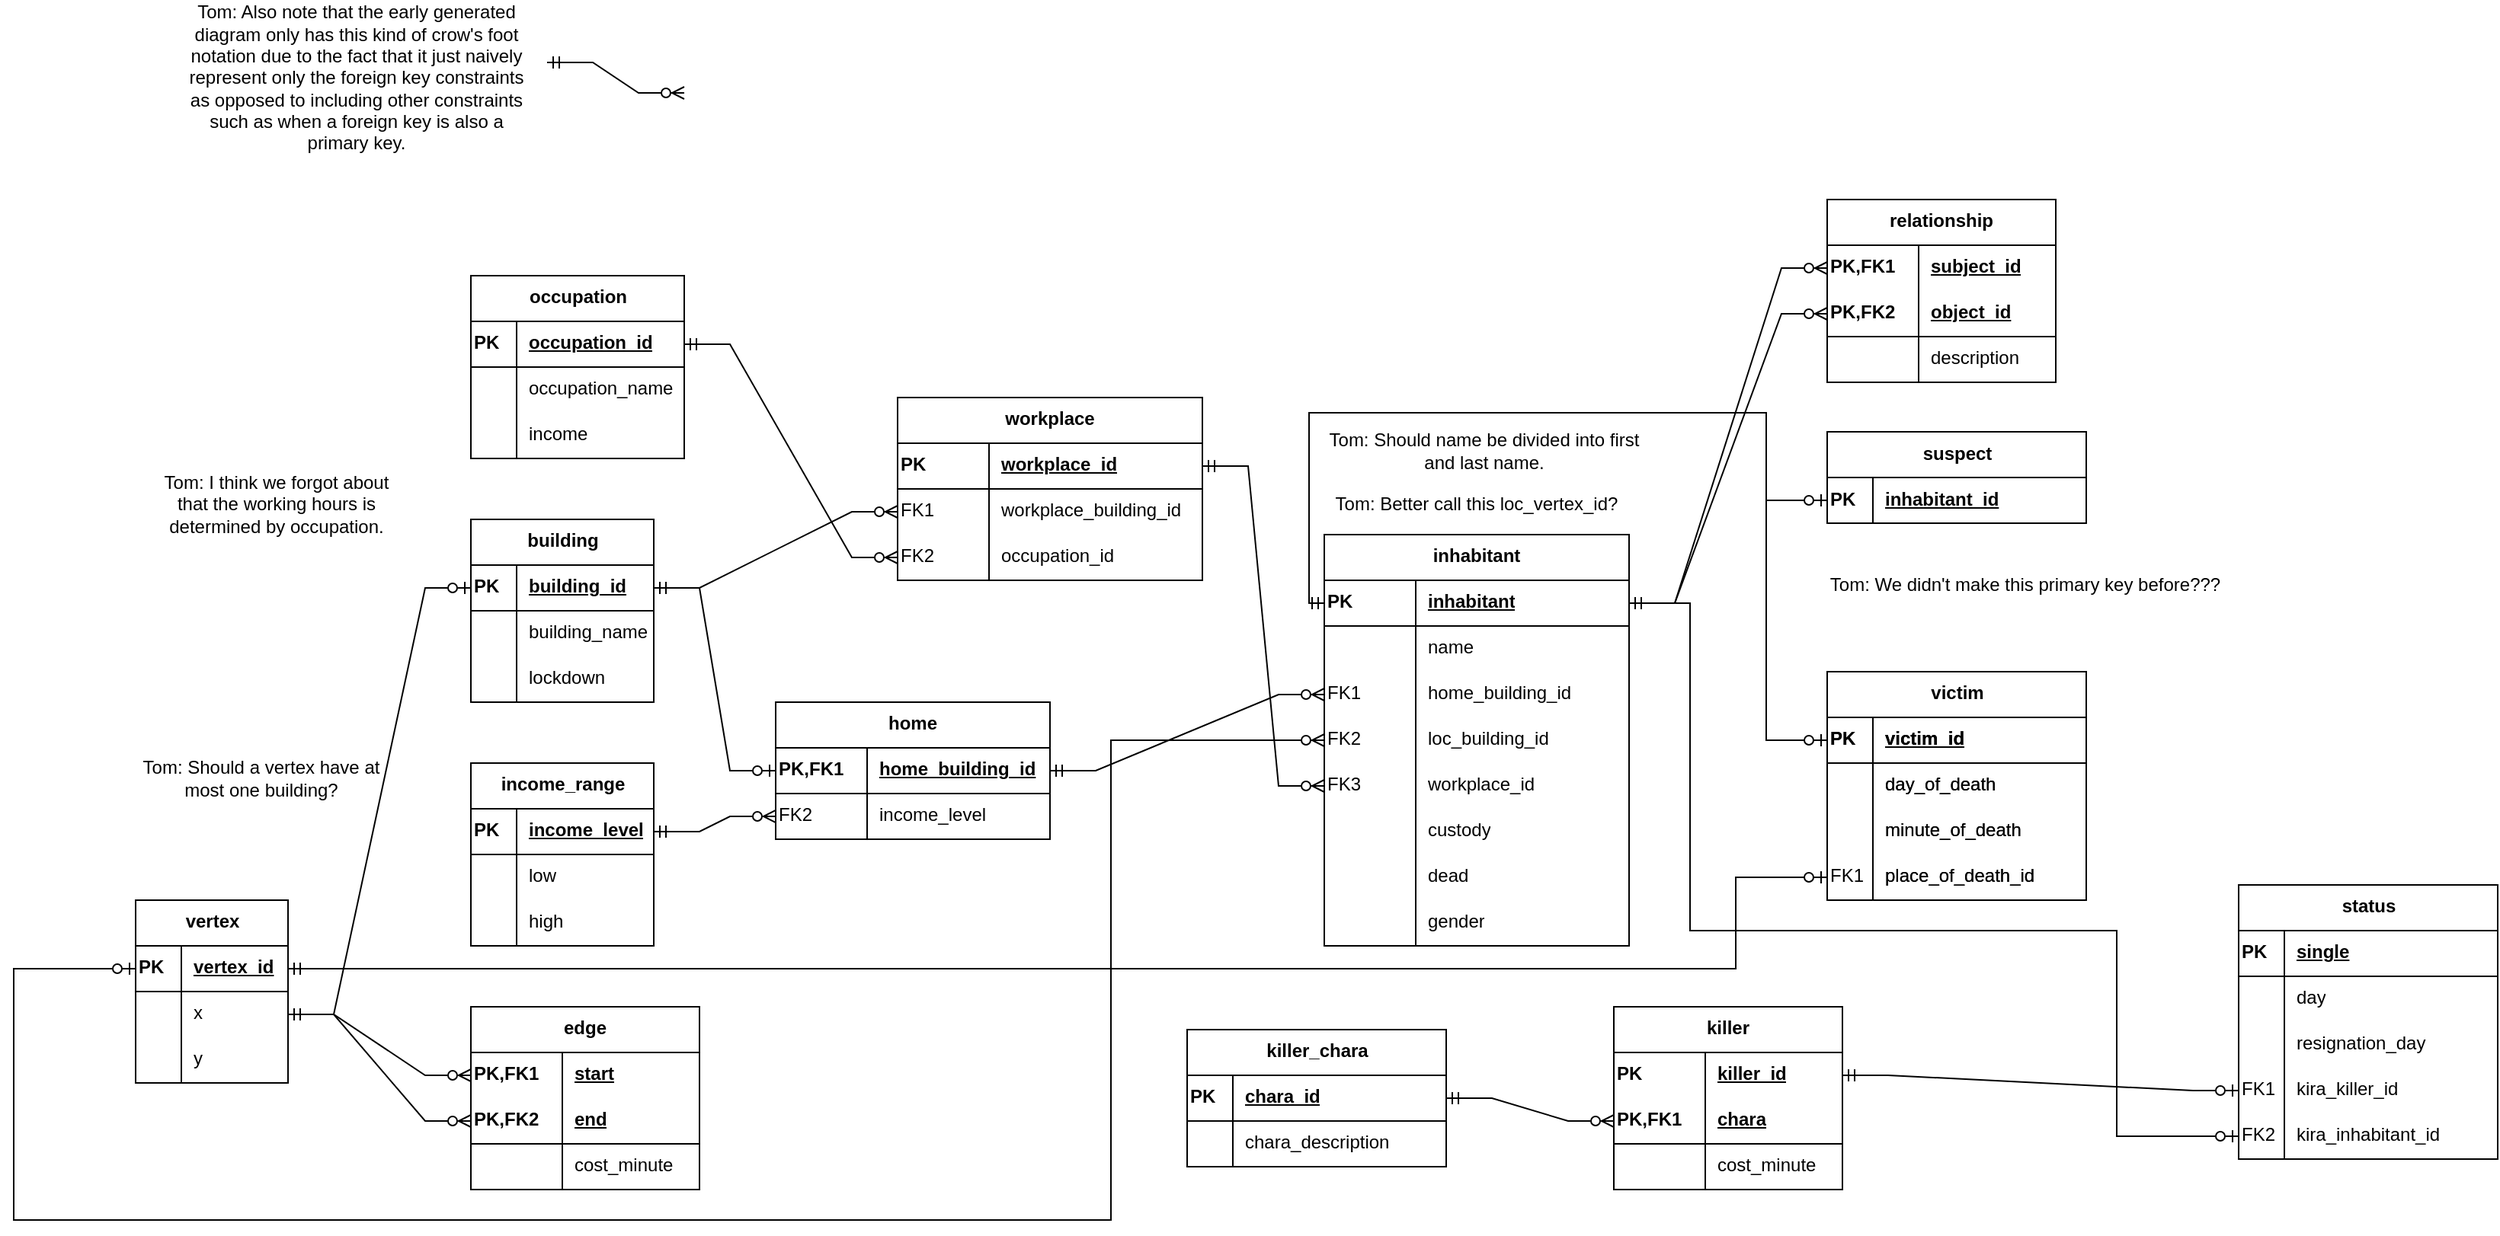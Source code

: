 <mxfile version="22.1.3" type="github">
  <diagram name="Page-1" id="a7904f86-f2b4-8e86-fa97-74104820619b">
    <mxGraphModel dx="2214" dy="579" grid="1" gridSize="10" guides="1" tooltips="1" connect="1" arrows="1" fold="1" page="1" pageScale="1" pageWidth="1100" pageHeight="850" background="none" math="0" shadow="0">
      <root>
        <mxCell id="0" />
        <mxCell id="1" parent="0" />
        <mxCell id="mOd07g0bFqgFP3B_NyHc-6" value="" style="edgeStyle=entityRelationEdgeStyle;fontSize=12;html=1;endArrow=ERzeroToMany;startArrow=ERmandOne;rounded=0;exitX=1;exitY=0.5;exitDx=0;exitDy=0;entryX=0;entryY=0.5;entryDx=0;entryDy=0;" edge="1" parent="1" source="mOd07g0bFqgFP3B_NyHc-37" target="mOd07g0bFqgFP3B_NyHc-47">
          <mxGeometry width="100" height="100" relative="1" as="geometry">
            <mxPoint x="120" y="680" as="sourcePoint" />
            <mxPoint x="240" y="750" as="targetPoint" />
          </mxGeometry>
        </mxCell>
        <mxCell id="mOd07g0bFqgFP3B_NyHc-8" value="Tom: Should a vertex have at most one building?" style="text;html=1;strokeColor=none;fillColor=none;align=center;verticalAlign=middle;whiteSpace=wrap;rounded=0;" vertex="1" parent="1">
          <mxGeometry x="20" y="510" width="165" height="40" as="geometry" />
        </mxCell>
        <mxCell id="mOd07g0bFqgFP3B_NyHc-10" value="" style="edgeStyle=entityRelationEdgeStyle;fontSize=12;html=1;endArrow=ERzeroToOne;startArrow=ERmandOne;rounded=0;entryX=0;entryY=0.5;entryDx=0;entryDy=0;exitX=1;exitY=0.5;exitDx=0;exitDy=0;" edge="1" parent="1" source="mOd07g0bFqgFP3B_NyHc-37" target="mOd07g0bFqgFP3B_NyHc-60">
          <mxGeometry width="100" height="100" relative="1" as="geometry">
            <mxPoint x="120" y="680" as="sourcePoint" />
            <mxPoint x="240" y="480.0" as="targetPoint" />
          </mxGeometry>
        </mxCell>
        <mxCell id="mOd07g0bFqgFP3B_NyHc-14" value="Tom: Also note that the early generated diagram only has this kind of crow&#39;s foot notation due to the fact that it just naively represent only the foreign key constraints as opposed to including other constraints such as when a foreign key is also a primary key." style="text;html=1;strokeColor=none;fillColor=none;align=center;verticalAlign=middle;whiteSpace=wrap;rounded=0;" vertex="1" parent="1">
          <mxGeometry x="50" y="20" width="230" height="100" as="geometry" />
        </mxCell>
        <mxCell id="mOd07g0bFqgFP3B_NyHc-15" value="" style="edgeStyle=entityRelationEdgeStyle;fontSize=12;html=1;endArrow=ERzeroToMany;startArrow=ERmandOne;rounded=0;" edge="1" parent="1">
          <mxGeometry width="100" height="100" relative="1" as="geometry">
            <mxPoint x="290" y="60" as="sourcePoint" />
            <mxPoint x="380" y="80" as="targetPoint" />
            <Array as="points">
              <mxPoint x="350" y="80" />
            </Array>
          </mxGeometry>
        </mxCell>
        <mxCell id="mOd07g0bFqgFP3B_NyHc-18" value="" style="edgeStyle=entityRelationEdgeStyle;fontSize=12;html=1;endArrow=ERzeroToOne;startArrow=ERmandOne;rounded=0;exitX=1;exitY=0.5;exitDx=0;exitDy=0;entryX=0;entryY=0.5;entryDx=0;entryDy=0;" edge="1" parent="1" source="mOd07g0bFqgFP3B_NyHc-60" target="mOd07g0bFqgFP3B_NyHc-103">
          <mxGeometry width="100" height="100" relative="1" as="geometry">
            <mxPoint x="360" y="480.0" as="sourcePoint" />
            <mxPoint x="450" y="519.9" as="targetPoint" />
          </mxGeometry>
        </mxCell>
        <mxCell id="mOd07g0bFqgFP3B_NyHc-19" value="" style="edgeStyle=entityRelationEdgeStyle;fontSize=12;html=1;endArrow=ERzeroToMany;startArrow=ERmandOne;rounded=0;exitX=1;exitY=0.5;exitDx=0;exitDy=0;entryX=0;entryY=0.5;entryDx=0;entryDy=0;" edge="1" parent="1" source="mOd07g0bFqgFP3B_NyHc-37" target="mOd07g0bFqgFP3B_NyHc-50">
          <mxGeometry width="100" height="100" relative="1" as="geometry">
            <mxPoint x="120.0" y="681" as="sourcePoint" />
            <mxPoint x="240" y="764.4" as="targetPoint" />
            <Array as="points">
              <mxPoint x="210" y="780" />
            </Array>
          </mxGeometry>
        </mxCell>
        <mxCell id="mOd07g0bFqgFP3B_NyHc-20" value="" style="edgeStyle=entityRelationEdgeStyle;fontSize=12;html=1;endArrow=ERzeroToMany;startArrow=ERmandOne;rounded=0;exitX=1;exitY=0.5;exitDx=0;exitDy=0;entryX=0;entryY=0.5;entryDx=0;entryDy=0;" edge="1" parent="1" source="mOd07g0bFqgFP3B_NyHc-70" target="mOd07g0bFqgFP3B_NyHc-106">
          <mxGeometry width="100" height="100" relative="1" as="geometry">
            <mxPoint x="360" y="620" as="sourcePoint" />
            <mxPoint x="450" y="533.2" as="targetPoint" />
            <Array as="points">
              <mxPoint x="440" y="340" />
              <mxPoint x="440" y="340" />
              <mxPoint x="430" y="330" />
            </Array>
          </mxGeometry>
        </mxCell>
        <mxCell id="mOd07g0bFqgFP3B_NyHc-23" value="Tom: I think we forgot about that the working hours is determined by occupation." style="text;html=1;strokeColor=none;fillColor=none;align=center;verticalAlign=middle;whiteSpace=wrap;rounded=0;" vertex="1" parent="1">
          <mxGeometry x="30" y="330" width="165" height="40" as="geometry" />
        </mxCell>
        <mxCell id="mOd07g0bFqgFP3B_NyHc-33" value="vertex" style="shape=table;startSize=30;container=1;collapsible=1;childLayout=tableLayout;fixedRows=1;rowLines=0;fontStyle=1;align=center;resizeLast=1;html=1;rounded=0;shadow=0;labelBackgroundColor=none;comic=0;strokeColor=default;strokeWidth=1;verticalAlign=top;fontFamily=Helvetica;fontSize=12;fontColor=default;fillColor=default;" vertex="1" parent="1">
          <mxGeometry x="20" y="610" width="100" height="120" as="geometry" />
        </mxCell>
        <mxCell id="mOd07g0bFqgFP3B_NyHc-34" value="" style="shape=tableRow;horizontal=0;startSize=0;swimlaneHead=0;swimlaneBody=0;fillColor=none;collapsible=0;dropTarget=0;points=[[0,0.5],[1,0.5]];portConstraint=eastwest;top=0;left=0;right=0;bottom=1;rounded=0;shadow=0;labelBackgroundColor=none;comic=0;strokeColor=default;strokeWidth=1;align=left;verticalAlign=top;fontFamily=Helvetica;fontSize=12;fontColor=default;html=1;" vertex="1" parent="mOd07g0bFqgFP3B_NyHc-33">
          <mxGeometry y="30" width="100" height="30" as="geometry" />
        </mxCell>
        <mxCell id="mOd07g0bFqgFP3B_NyHc-35" value="PK" style="shape=partialRectangle;connectable=0;fillColor=none;top=0;left=0;bottom=0;right=0;fontStyle=1;overflow=hidden;whiteSpace=wrap;html=1;rounded=0;shadow=0;labelBackgroundColor=none;comic=0;strokeColor=default;strokeWidth=1;align=left;verticalAlign=top;fontFamily=Helvetica;fontSize=12;fontColor=default;" vertex="1" parent="mOd07g0bFqgFP3B_NyHc-34">
          <mxGeometry width="30" height="30" as="geometry">
            <mxRectangle width="30" height="30" as="alternateBounds" />
          </mxGeometry>
        </mxCell>
        <mxCell id="mOd07g0bFqgFP3B_NyHc-36" value="vertex_id" style="shape=partialRectangle;connectable=0;fillColor=none;top=0;left=0;bottom=0;right=0;align=left;spacingLeft=6;fontStyle=5;overflow=hidden;whiteSpace=wrap;html=1;rounded=0;shadow=0;labelBackgroundColor=none;comic=0;strokeColor=default;strokeWidth=1;verticalAlign=top;fontFamily=Helvetica;fontSize=12;fontColor=default;" vertex="1" parent="mOd07g0bFqgFP3B_NyHc-34">
          <mxGeometry x="30" width="70" height="30" as="geometry">
            <mxRectangle width="70" height="30" as="alternateBounds" />
          </mxGeometry>
        </mxCell>
        <mxCell id="mOd07g0bFqgFP3B_NyHc-37" value="" style="shape=tableRow;horizontal=0;startSize=0;swimlaneHead=0;swimlaneBody=0;fillColor=none;collapsible=0;dropTarget=0;points=[[0,0.5],[1,0.5]];portConstraint=eastwest;top=0;left=0;right=0;bottom=0;rounded=0;shadow=0;labelBackgroundColor=none;comic=0;strokeColor=default;strokeWidth=1;align=left;verticalAlign=top;fontFamily=Helvetica;fontSize=12;fontColor=default;html=1;" vertex="1" parent="mOd07g0bFqgFP3B_NyHc-33">
          <mxGeometry y="60" width="100" height="30" as="geometry" />
        </mxCell>
        <mxCell id="mOd07g0bFqgFP3B_NyHc-38" value="" style="shape=partialRectangle;connectable=0;fillColor=none;top=0;left=0;bottom=0;right=0;editable=1;overflow=hidden;whiteSpace=wrap;html=1;rounded=0;shadow=0;labelBackgroundColor=none;comic=0;strokeColor=default;strokeWidth=1;align=left;verticalAlign=top;fontFamily=Helvetica;fontSize=12;fontColor=default;" vertex="1" parent="mOd07g0bFqgFP3B_NyHc-37">
          <mxGeometry width="30" height="30" as="geometry">
            <mxRectangle width="30" height="30" as="alternateBounds" />
          </mxGeometry>
        </mxCell>
        <mxCell id="mOd07g0bFqgFP3B_NyHc-39" value="x" style="shape=partialRectangle;connectable=0;fillColor=none;top=0;left=0;bottom=0;right=0;align=left;spacingLeft=6;overflow=hidden;whiteSpace=wrap;html=1;rounded=0;shadow=0;labelBackgroundColor=none;comic=0;strokeColor=default;strokeWidth=1;verticalAlign=top;fontFamily=Helvetica;fontSize=12;fontColor=default;" vertex="1" parent="mOd07g0bFqgFP3B_NyHc-37">
          <mxGeometry x="30" width="70" height="30" as="geometry">
            <mxRectangle width="70" height="30" as="alternateBounds" />
          </mxGeometry>
        </mxCell>
        <mxCell id="mOd07g0bFqgFP3B_NyHc-40" value="" style="shape=tableRow;horizontal=0;startSize=0;swimlaneHead=0;swimlaneBody=0;fillColor=none;collapsible=0;dropTarget=0;points=[[0,0.5],[1,0.5]];portConstraint=eastwest;top=0;left=0;right=0;bottom=0;rounded=0;shadow=0;labelBackgroundColor=none;comic=0;strokeColor=default;strokeWidth=1;align=left;verticalAlign=top;fontFamily=Helvetica;fontSize=12;fontColor=default;html=1;" vertex="1" parent="mOd07g0bFqgFP3B_NyHc-33">
          <mxGeometry y="90" width="100" height="30" as="geometry" />
        </mxCell>
        <mxCell id="mOd07g0bFqgFP3B_NyHc-41" value="" style="shape=partialRectangle;connectable=0;fillColor=none;top=0;left=0;bottom=0;right=0;editable=1;overflow=hidden;whiteSpace=wrap;html=1;rounded=0;shadow=0;labelBackgroundColor=none;comic=0;strokeColor=default;strokeWidth=1;align=left;verticalAlign=top;fontFamily=Helvetica;fontSize=12;fontColor=default;" vertex="1" parent="mOd07g0bFqgFP3B_NyHc-40">
          <mxGeometry width="30" height="30" as="geometry">
            <mxRectangle width="30" height="30" as="alternateBounds" />
          </mxGeometry>
        </mxCell>
        <mxCell id="mOd07g0bFqgFP3B_NyHc-42" value="y" style="shape=partialRectangle;connectable=0;fillColor=none;top=0;left=0;bottom=0;right=0;align=left;spacingLeft=6;overflow=hidden;whiteSpace=wrap;html=1;rounded=0;shadow=0;labelBackgroundColor=none;comic=0;strokeColor=default;strokeWidth=1;verticalAlign=top;fontFamily=Helvetica;fontSize=12;fontColor=default;" vertex="1" parent="mOd07g0bFqgFP3B_NyHc-40">
          <mxGeometry x="30" width="70" height="30" as="geometry">
            <mxRectangle width="70" height="30" as="alternateBounds" />
          </mxGeometry>
        </mxCell>
        <mxCell id="mOd07g0bFqgFP3B_NyHc-46" value="edge" style="shape=table;startSize=30;container=1;collapsible=1;childLayout=tableLayout;fixedRows=1;rowLines=0;fontStyle=1;align=center;resizeLast=1;html=1;whiteSpace=wrap;rounded=0;shadow=0;labelBackgroundColor=none;comic=0;strokeColor=default;strokeWidth=1;verticalAlign=top;fontFamily=Helvetica;fontSize=12;fontColor=default;fillColor=default;" vertex="1" parent="1">
          <mxGeometry x="240" y="680" width="150" height="120" as="geometry" />
        </mxCell>
        <mxCell id="mOd07g0bFqgFP3B_NyHc-47" value="" style="shape=tableRow;horizontal=0;startSize=0;swimlaneHead=0;swimlaneBody=0;fillColor=none;collapsible=0;dropTarget=0;points=[[0,0.5],[1,0.5]];portConstraint=eastwest;top=0;left=0;right=0;bottom=0;html=1;rounded=0;shadow=0;labelBackgroundColor=none;comic=0;strokeColor=default;strokeWidth=1;align=left;verticalAlign=top;fontFamily=Helvetica;fontSize=12;fontColor=default;" vertex="1" parent="mOd07g0bFqgFP3B_NyHc-46">
          <mxGeometry y="30" width="150" height="30" as="geometry" />
        </mxCell>
        <mxCell id="mOd07g0bFqgFP3B_NyHc-48" value="PK,FK1" style="shape=partialRectangle;connectable=0;fillColor=none;top=0;left=0;bottom=0;right=0;fontStyle=1;overflow=hidden;html=1;whiteSpace=wrap;rounded=0;shadow=0;labelBackgroundColor=none;comic=0;strokeColor=default;strokeWidth=1;align=left;verticalAlign=top;fontFamily=Helvetica;fontSize=12;fontColor=default;" vertex="1" parent="mOd07g0bFqgFP3B_NyHc-47">
          <mxGeometry width="60" height="30" as="geometry">
            <mxRectangle width="60" height="30" as="alternateBounds" />
          </mxGeometry>
        </mxCell>
        <mxCell id="mOd07g0bFqgFP3B_NyHc-49" value="start" style="shape=partialRectangle;connectable=0;fillColor=none;top=0;left=0;bottom=0;right=0;align=left;spacingLeft=6;fontStyle=5;overflow=hidden;html=1;whiteSpace=wrap;rounded=0;shadow=0;labelBackgroundColor=none;comic=0;strokeColor=default;strokeWidth=1;verticalAlign=top;fontFamily=Helvetica;fontSize=12;fontColor=default;" vertex="1" parent="mOd07g0bFqgFP3B_NyHc-47">
          <mxGeometry x="60" width="90" height="30" as="geometry">
            <mxRectangle width="90" height="30" as="alternateBounds" />
          </mxGeometry>
        </mxCell>
        <mxCell id="mOd07g0bFqgFP3B_NyHc-50" value="" style="shape=tableRow;horizontal=0;startSize=0;swimlaneHead=0;swimlaneBody=0;fillColor=none;collapsible=0;dropTarget=0;points=[[0,0.5],[1,0.5]];portConstraint=eastwest;top=0;left=0;right=0;bottom=1;html=1;rounded=0;shadow=0;labelBackgroundColor=none;comic=0;strokeColor=default;strokeWidth=1;align=left;verticalAlign=top;fontFamily=Helvetica;fontSize=12;fontColor=default;" vertex="1" parent="mOd07g0bFqgFP3B_NyHc-46">
          <mxGeometry y="60" width="150" height="30" as="geometry" />
        </mxCell>
        <mxCell id="mOd07g0bFqgFP3B_NyHc-51" value="PK,FK2" style="shape=partialRectangle;connectable=0;fillColor=none;top=0;left=0;bottom=0;right=0;fontStyle=1;overflow=hidden;html=1;whiteSpace=wrap;rounded=0;shadow=0;labelBackgroundColor=none;comic=0;strokeColor=default;strokeWidth=1;align=left;verticalAlign=top;fontFamily=Helvetica;fontSize=12;fontColor=default;" vertex="1" parent="mOd07g0bFqgFP3B_NyHc-50">
          <mxGeometry width="60" height="30" as="geometry">
            <mxRectangle width="60" height="30" as="alternateBounds" />
          </mxGeometry>
        </mxCell>
        <mxCell id="mOd07g0bFqgFP3B_NyHc-52" value="end" style="shape=partialRectangle;connectable=0;fillColor=none;top=0;left=0;bottom=0;right=0;align=left;spacingLeft=6;fontStyle=5;overflow=hidden;html=1;whiteSpace=wrap;rounded=0;shadow=0;labelBackgroundColor=none;comic=0;strokeColor=default;strokeWidth=1;verticalAlign=top;fontFamily=Helvetica;fontSize=12;fontColor=default;" vertex="1" parent="mOd07g0bFqgFP3B_NyHc-50">
          <mxGeometry x="60" width="90" height="30" as="geometry">
            <mxRectangle width="90" height="30" as="alternateBounds" />
          </mxGeometry>
        </mxCell>
        <mxCell id="mOd07g0bFqgFP3B_NyHc-53" value="" style="shape=tableRow;horizontal=0;startSize=0;swimlaneHead=0;swimlaneBody=0;fillColor=none;collapsible=0;dropTarget=0;points=[[0,0.5],[1,0.5]];portConstraint=eastwest;top=0;left=0;right=0;bottom=0;html=1;rounded=0;shadow=0;labelBackgroundColor=none;comic=0;strokeColor=default;strokeWidth=1;align=left;verticalAlign=top;fontFamily=Helvetica;fontSize=12;fontColor=default;" vertex="1" parent="mOd07g0bFqgFP3B_NyHc-46">
          <mxGeometry y="90" width="150" height="30" as="geometry" />
        </mxCell>
        <mxCell id="mOd07g0bFqgFP3B_NyHc-54" value="" style="shape=partialRectangle;connectable=0;fillColor=none;top=0;left=0;bottom=0;right=0;editable=1;overflow=hidden;html=1;whiteSpace=wrap;rounded=0;shadow=0;labelBackgroundColor=none;comic=0;strokeColor=default;strokeWidth=1;align=left;verticalAlign=top;fontFamily=Helvetica;fontSize=12;fontColor=default;" vertex="1" parent="mOd07g0bFqgFP3B_NyHc-53">
          <mxGeometry width="60" height="30" as="geometry">
            <mxRectangle width="60" height="30" as="alternateBounds" />
          </mxGeometry>
        </mxCell>
        <mxCell id="mOd07g0bFqgFP3B_NyHc-55" value="cost_minute" style="shape=partialRectangle;connectable=0;fillColor=none;top=0;left=0;bottom=0;right=0;align=left;spacingLeft=6;overflow=hidden;html=1;whiteSpace=wrap;rounded=0;shadow=0;labelBackgroundColor=none;comic=0;strokeColor=default;strokeWidth=1;verticalAlign=top;fontFamily=Helvetica;fontSize=12;fontColor=default;" vertex="1" parent="mOd07g0bFqgFP3B_NyHc-53">
          <mxGeometry x="60" width="90" height="30" as="geometry">
            <mxRectangle width="90" height="30" as="alternateBounds" />
          </mxGeometry>
        </mxCell>
        <mxCell id="mOd07g0bFqgFP3B_NyHc-59" value="building" style="shape=table;startSize=30;container=1;collapsible=1;childLayout=tableLayout;fixedRows=1;rowLines=0;fontStyle=1;align=center;resizeLast=1;html=1;rounded=0;shadow=0;labelBackgroundColor=none;comic=0;strokeColor=default;strokeWidth=1;verticalAlign=top;fontFamily=Helvetica;fontSize=12;fontColor=default;fillColor=default;" vertex="1" parent="1">
          <mxGeometry x="240" y="360" width="120" height="120" as="geometry" />
        </mxCell>
        <mxCell id="mOd07g0bFqgFP3B_NyHc-60" value="" style="shape=tableRow;horizontal=0;startSize=0;swimlaneHead=0;swimlaneBody=0;fillColor=none;collapsible=0;dropTarget=0;points=[[0,0.5],[1,0.5]];portConstraint=eastwest;top=0;left=0;right=0;bottom=1;rounded=0;shadow=0;labelBackgroundColor=none;comic=0;strokeColor=default;strokeWidth=1;align=left;verticalAlign=top;fontFamily=Helvetica;fontSize=12;fontColor=default;html=1;" vertex="1" parent="mOd07g0bFqgFP3B_NyHc-59">
          <mxGeometry y="30" width="120" height="30" as="geometry" />
        </mxCell>
        <mxCell id="mOd07g0bFqgFP3B_NyHc-61" value="PK" style="shape=partialRectangle;connectable=0;fillColor=none;top=0;left=0;bottom=0;right=0;fontStyle=1;overflow=hidden;whiteSpace=wrap;html=1;rounded=0;shadow=0;labelBackgroundColor=none;comic=0;strokeColor=default;strokeWidth=1;align=left;verticalAlign=top;fontFamily=Helvetica;fontSize=12;fontColor=default;" vertex="1" parent="mOd07g0bFqgFP3B_NyHc-60">
          <mxGeometry width="30" height="30" as="geometry">
            <mxRectangle width="30" height="30" as="alternateBounds" />
          </mxGeometry>
        </mxCell>
        <mxCell id="mOd07g0bFqgFP3B_NyHc-62" value="building_id" style="shape=partialRectangle;connectable=0;fillColor=none;top=0;left=0;bottom=0;right=0;align=left;spacingLeft=6;fontStyle=5;overflow=hidden;whiteSpace=wrap;html=1;rounded=0;shadow=0;labelBackgroundColor=none;comic=0;strokeColor=default;strokeWidth=1;verticalAlign=top;fontFamily=Helvetica;fontSize=12;fontColor=default;" vertex="1" parent="mOd07g0bFqgFP3B_NyHc-60">
          <mxGeometry x="30" width="90" height="30" as="geometry">
            <mxRectangle width="90" height="30" as="alternateBounds" />
          </mxGeometry>
        </mxCell>
        <mxCell id="mOd07g0bFqgFP3B_NyHc-63" value="" style="shape=tableRow;horizontal=0;startSize=0;swimlaneHead=0;swimlaneBody=0;fillColor=none;collapsible=0;dropTarget=0;points=[[0,0.5],[1,0.5]];portConstraint=eastwest;top=0;left=0;right=0;bottom=0;rounded=0;shadow=0;labelBackgroundColor=none;comic=0;strokeColor=default;strokeWidth=1;align=left;verticalAlign=top;fontFamily=Helvetica;fontSize=12;fontColor=default;html=1;" vertex="1" parent="mOd07g0bFqgFP3B_NyHc-59">
          <mxGeometry y="60" width="120" height="30" as="geometry" />
        </mxCell>
        <mxCell id="mOd07g0bFqgFP3B_NyHc-64" value="" style="shape=partialRectangle;connectable=0;fillColor=none;top=0;left=0;bottom=0;right=0;editable=1;overflow=hidden;whiteSpace=wrap;html=1;rounded=0;shadow=0;labelBackgroundColor=none;comic=0;strokeColor=default;strokeWidth=1;align=left;verticalAlign=top;fontFamily=Helvetica;fontSize=12;fontColor=default;" vertex="1" parent="mOd07g0bFqgFP3B_NyHc-63">
          <mxGeometry width="30" height="30" as="geometry">
            <mxRectangle width="30" height="30" as="alternateBounds" />
          </mxGeometry>
        </mxCell>
        <mxCell id="mOd07g0bFqgFP3B_NyHc-65" value="building_name" style="shape=partialRectangle;connectable=0;fillColor=none;top=0;left=0;bottom=0;right=0;align=left;spacingLeft=6;overflow=hidden;whiteSpace=wrap;html=1;rounded=0;shadow=0;labelBackgroundColor=none;comic=0;strokeColor=default;strokeWidth=1;verticalAlign=top;fontFamily=Helvetica;fontSize=12;fontColor=default;" vertex="1" parent="mOd07g0bFqgFP3B_NyHc-63">
          <mxGeometry x="30" width="90" height="30" as="geometry">
            <mxRectangle width="90" height="30" as="alternateBounds" />
          </mxGeometry>
        </mxCell>
        <mxCell id="mOd07g0bFqgFP3B_NyHc-66" value="" style="shape=tableRow;horizontal=0;startSize=0;swimlaneHead=0;swimlaneBody=0;fillColor=none;collapsible=0;dropTarget=0;points=[[0,0.5],[1,0.5]];portConstraint=eastwest;top=0;left=0;right=0;bottom=0;rounded=0;shadow=0;labelBackgroundColor=none;comic=0;strokeColor=default;strokeWidth=1;align=left;verticalAlign=top;fontFamily=Helvetica;fontSize=12;fontColor=default;html=1;" vertex="1" parent="mOd07g0bFqgFP3B_NyHc-59">
          <mxGeometry y="90" width="120" height="30" as="geometry" />
        </mxCell>
        <mxCell id="mOd07g0bFqgFP3B_NyHc-67" value="" style="shape=partialRectangle;connectable=0;fillColor=none;top=0;left=0;bottom=0;right=0;editable=1;overflow=hidden;whiteSpace=wrap;html=1;rounded=0;shadow=0;labelBackgroundColor=none;comic=0;strokeColor=default;strokeWidth=1;align=left;verticalAlign=top;fontFamily=Helvetica;fontSize=12;fontColor=default;" vertex="1" parent="mOd07g0bFqgFP3B_NyHc-66">
          <mxGeometry width="30" height="30" as="geometry">
            <mxRectangle width="30" height="30" as="alternateBounds" />
          </mxGeometry>
        </mxCell>
        <mxCell id="mOd07g0bFqgFP3B_NyHc-68" value="lockdown" style="shape=partialRectangle;connectable=0;fillColor=none;top=0;left=0;bottom=0;right=0;align=left;spacingLeft=6;overflow=hidden;whiteSpace=wrap;html=1;rounded=0;shadow=0;labelBackgroundColor=none;comic=0;strokeColor=default;strokeWidth=1;verticalAlign=top;fontFamily=Helvetica;fontSize=12;fontColor=default;" vertex="1" parent="mOd07g0bFqgFP3B_NyHc-66">
          <mxGeometry x="30" width="90" height="30" as="geometry">
            <mxRectangle width="90" height="30" as="alternateBounds" />
          </mxGeometry>
        </mxCell>
        <mxCell id="mOd07g0bFqgFP3B_NyHc-69" value="income_range" style="shape=table;startSize=30;container=1;collapsible=1;childLayout=tableLayout;fixedRows=1;rowLines=0;fontStyle=1;align=center;resizeLast=1;html=1;rounded=0;shadow=0;labelBackgroundColor=none;comic=0;strokeColor=default;strokeWidth=1;verticalAlign=top;fontFamily=Helvetica;fontSize=12;fontColor=default;fillColor=default;" vertex="1" parent="1">
          <mxGeometry x="240" y="520" width="120" height="120" as="geometry" />
        </mxCell>
        <mxCell id="mOd07g0bFqgFP3B_NyHc-70" value="" style="shape=tableRow;horizontal=0;startSize=0;swimlaneHead=0;swimlaneBody=0;fillColor=none;collapsible=0;dropTarget=0;points=[[0,0.5],[1,0.5]];portConstraint=eastwest;top=0;left=0;right=0;bottom=1;rounded=0;shadow=0;labelBackgroundColor=none;comic=0;strokeColor=default;strokeWidth=1;align=left;verticalAlign=top;fontFamily=Helvetica;fontSize=12;fontColor=default;html=1;" vertex="1" parent="mOd07g0bFqgFP3B_NyHc-69">
          <mxGeometry y="30" width="120" height="30" as="geometry" />
        </mxCell>
        <mxCell id="mOd07g0bFqgFP3B_NyHc-71" value="PK" style="shape=partialRectangle;connectable=0;fillColor=none;top=0;left=0;bottom=0;right=0;fontStyle=1;overflow=hidden;whiteSpace=wrap;html=1;rounded=0;shadow=0;labelBackgroundColor=none;comic=0;strokeColor=default;strokeWidth=1;align=left;verticalAlign=top;fontFamily=Helvetica;fontSize=12;fontColor=default;" vertex="1" parent="mOd07g0bFqgFP3B_NyHc-70">
          <mxGeometry width="30" height="30" as="geometry">
            <mxRectangle width="30" height="30" as="alternateBounds" />
          </mxGeometry>
        </mxCell>
        <mxCell id="mOd07g0bFqgFP3B_NyHc-72" value="income_level" style="shape=partialRectangle;connectable=0;fillColor=none;top=0;left=0;bottom=0;right=0;align=left;spacingLeft=6;fontStyle=5;overflow=hidden;whiteSpace=wrap;html=1;rounded=0;shadow=0;labelBackgroundColor=none;comic=0;strokeColor=default;strokeWidth=1;verticalAlign=top;fontFamily=Helvetica;fontSize=12;fontColor=default;" vertex="1" parent="mOd07g0bFqgFP3B_NyHc-70">
          <mxGeometry x="30" width="90" height="30" as="geometry">
            <mxRectangle width="90" height="30" as="alternateBounds" />
          </mxGeometry>
        </mxCell>
        <mxCell id="mOd07g0bFqgFP3B_NyHc-73" value="" style="shape=tableRow;horizontal=0;startSize=0;swimlaneHead=0;swimlaneBody=0;fillColor=none;collapsible=0;dropTarget=0;points=[[0,0.5],[1,0.5]];portConstraint=eastwest;top=0;left=0;right=0;bottom=0;rounded=0;shadow=0;labelBackgroundColor=none;comic=0;strokeColor=default;strokeWidth=1;align=left;verticalAlign=top;fontFamily=Helvetica;fontSize=12;fontColor=default;html=1;" vertex="1" parent="mOd07g0bFqgFP3B_NyHc-69">
          <mxGeometry y="60" width="120" height="30" as="geometry" />
        </mxCell>
        <mxCell id="mOd07g0bFqgFP3B_NyHc-74" value="" style="shape=partialRectangle;connectable=0;fillColor=none;top=0;left=0;bottom=0;right=0;editable=1;overflow=hidden;whiteSpace=wrap;html=1;rounded=0;shadow=0;labelBackgroundColor=none;comic=0;strokeColor=default;strokeWidth=1;align=left;verticalAlign=top;fontFamily=Helvetica;fontSize=12;fontColor=default;" vertex="1" parent="mOd07g0bFqgFP3B_NyHc-73">
          <mxGeometry width="30" height="30" as="geometry">
            <mxRectangle width="30" height="30" as="alternateBounds" />
          </mxGeometry>
        </mxCell>
        <mxCell id="mOd07g0bFqgFP3B_NyHc-75" value="low" style="shape=partialRectangle;connectable=0;fillColor=none;top=0;left=0;bottom=0;right=0;align=left;spacingLeft=6;overflow=hidden;whiteSpace=wrap;html=1;rounded=0;shadow=0;labelBackgroundColor=none;comic=0;strokeColor=default;strokeWidth=1;verticalAlign=top;fontFamily=Helvetica;fontSize=12;fontColor=default;" vertex="1" parent="mOd07g0bFqgFP3B_NyHc-73">
          <mxGeometry x="30" width="90" height="30" as="geometry">
            <mxRectangle width="90" height="30" as="alternateBounds" />
          </mxGeometry>
        </mxCell>
        <mxCell id="mOd07g0bFqgFP3B_NyHc-76" value="" style="shape=tableRow;horizontal=0;startSize=0;swimlaneHead=0;swimlaneBody=0;fillColor=none;collapsible=0;dropTarget=0;points=[[0,0.5],[1,0.5]];portConstraint=eastwest;top=0;left=0;right=0;bottom=0;rounded=0;shadow=0;labelBackgroundColor=none;comic=0;strokeColor=default;strokeWidth=1;align=left;verticalAlign=top;fontFamily=Helvetica;fontSize=12;fontColor=default;html=1;" vertex="1" parent="mOd07g0bFqgFP3B_NyHc-69">
          <mxGeometry y="90" width="120" height="30" as="geometry" />
        </mxCell>
        <mxCell id="mOd07g0bFqgFP3B_NyHc-77" value="" style="shape=partialRectangle;connectable=0;fillColor=none;top=0;left=0;bottom=0;right=0;editable=1;overflow=hidden;whiteSpace=wrap;html=1;rounded=0;shadow=0;labelBackgroundColor=none;comic=0;strokeColor=default;strokeWidth=1;align=left;verticalAlign=top;fontFamily=Helvetica;fontSize=12;fontColor=default;" vertex="1" parent="mOd07g0bFqgFP3B_NyHc-76">
          <mxGeometry width="30" height="30" as="geometry">
            <mxRectangle width="30" height="30" as="alternateBounds" />
          </mxGeometry>
        </mxCell>
        <mxCell id="mOd07g0bFqgFP3B_NyHc-78" value="high" style="shape=partialRectangle;connectable=0;fillColor=none;top=0;left=0;bottom=0;right=0;align=left;spacingLeft=6;overflow=hidden;whiteSpace=wrap;html=1;rounded=0;shadow=0;labelBackgroundColor=none;comic=0;strokeColor=default;strokeWidth=1;verticalAlign=top;fontFamily=Helvetica;fontSize=12;fontColor=default;" vertex="1" parent="mOd07g0bFqgFP3B_NyHc-76">
          <mxGeometry x="30" width="90" height="30" as="geometry">
            <mxRectangle width="90" height="30" as="alternateBounds" />
          </mxGeometry>
        </mxCell>
        <mxCell id="mOd07g0bFqgFP3B_NyHc-79" value="occupation" style="shape=table;startSize=30;container=1;collapsible=1;childLayout=tableLayout;fixedRows=1;rowLines=0;fontStyle=1;align=center;resizeLast=1;html=1;rounded=0;shadow=0;labelBackgroundColor=none;comic=0;strokeColor=default;strokeWidth=1;verticalAlign=top;fontFamily=Helvetica;fontSize=12;fontColor=default;fillColor=default;" vertex="1" parent="1">
          <mxGeometry x="240" y="200" width="140" height="120" as="geometry" />
        </mxCell>
        <mxCell id="mOd07g0bFqgFP3B_NyHc-80" value="" style="shape=tableRow;horizontal=0;startSize=0;swimlaneHead=0;swimlaneBody=0;fillColor=none;collapsible=0;dropTarget=0;points=[[0,0.5],[1,0.5]];portConstraint=eastwest;top=0;left=0;right=0;bottom=1;rounded=0;shadow=0;labelBackgroundColor=none;comic=0;strokeColor=default;strokeWidth=1;align=left;verticalAlign=top;fontFamily=Helvetica;fontSize=12;fontColor=default;html=1;" vertex="1" parent="mOd07g0bFqgFP3B_NyHc-79">
          <mxGeometry y="30" width="140" height="30" as="geometry" />
        </mxCell>
        <mxCell id="mOd07g0bFqgFP3B_NyHc-81" value="PK" style="shape=partialRectangle;connectable=0;fillColor=none;top=0;left=0;bottom=0;right=0;fontStyle=1;overflow=hidden;whiteSpace=wrap;html=1;rounded=0;shadow=0;labelBackgroundColor=none;comic=0;strokeColor=default;strokeWidth=1;align=left;verticalAlign=top;fontFamily=Helvetica;fontSize=12;fontColor=default;" vertex="1" parent="mOd07g0bFqgFP3B_NyHc-80">
          <mxGeometry width="30" height="30" as="geometry">
            <mxRectangle width="30" height="30" as="alternateBounds" />
          </mxGeometry>
        </mxCell>
        <mxCell id="mOd07g0bFqgFP3B_NyHc-82" value="occupation_id" style="shape=partialRectangle;connectable=0;fillColor=none;top=0;left=0;bottom=0;right=0;align=left;spacingLeft=6;fontStyle=5;overflow=hidden;whiteSpace=wrap;html=1;rounded=0;shadow=0;labelBackgroundColor=none;comic=0;strokeColor=default;strokeWidth=1;verticalAlign=top;fontFamily=Helvetica;fontSize=12;fontColor=default;" vertex="1" parent="mOd07g0bFqgFP3B_NyHc-80">
          <mxGeometry x="30" width="110" height="30" as="geometry">
            <mxRectangle width="110" height="30" as="alternateBounds" />
          </mxGeometry>
        </mxCell>
        <mxCell id="mOd07g0bFqgFP3B_NyHc-83" value="" style="shape=tableRow;horizontal=0;startSize=0;swimlaneHead=0;swimlaneBody=0;fillColor=none;collapsible=0;dropTarget=0;points=[[0,0.5],[1,0.5]];portConstraint=eastwest;top=0;left=0;right=0;bottom=0;rounded=0;shadow=0;labelBackgroundColor=none;comic=0;strokeColor=default;strokeWidth=1;align=left;verticalAlign=top;fontFamily=Helvetica;fontSize=12;fontColor=default;html=1;" vertex="1" parent="mOd07g0bFqgFP3B_NyHc-79">
          <mxGeometry y="60" width="140" height="30" as="geometry" />
        </mxCell>
        <mxCell id="mOd07g0bFqgFP3B_NyHc-84" value="" style="shape=partialRectangle;connectable=0;fillColor=none;top=0;left=0;bottom=0;right=0;editable=1;overflow=hidden;whiteSpace=wrap;html=1;rounded=0;shadow=0;labelBackgroundColor=none;comic=0;strokeColor=default;strokeWidth=1;align=left;verticalAlign=top;fontFamily=Helvetica;fontSize=12;fontColor=default;" vertex="1" parent="mOd07g0bFqgFP3B_NyHc-83">
          <mxGeometry width="30" height="30" as="geometry">
            <mxRectangle width="30" height="30" as="alternateBounds" />
          </mxGeometry>
        </mxCell>
        <mxCell id="mOd07g0bFqgFP3B_NyHc-85" value="occupation_name" style="shape=partialRectangle;connectable=0;fillColor=none;top=0;left=0;bottom=0;right=0;align=left;spacingLeft=6;overflow=hidden;whiteSpace=wrap;html=1;rounded=0;shadow=0;labelBackgroundColor=none;comic=0;strokeColor=default;strokeWidth=1;verticalAlign=top;fontFamily=Helvetica;fontSize=12;fontColor=default;" vertex="1" parent="mOd07g0bFqgFP3B_NyHc-83">
          <mxGeometry x="30" width="110" height="30" as="geometry">
            <mxRectangle width="110" height="30" as="alternateBounds" />
          </mxGeometry>
        </mxCell>
        <mxCell id="mOd07g0bFqgFP3B_NyHc-86" value="" style="shape=tableRow;horizontal=0;startSize=0;swimlaneHead=0;swimlaneBody=0;fillColor=none;collapsible=0;dropTarget=0;points=[[0,0.5],[1,0.5]];portConstraint=eastwest;top=0;left=0;right=0;bottom=0;rounded=0;shadow=0;labelBackgroundColor=none;comic=0;strokeColor=default;strokeWidth=1;align=left;verticalAlign=top;fontFamily=Helvetica;fontSize=12;fontColor=default;html=1;" vertex="1" parent="mOd07g0bFqgFP3B_NyHc-79">
          <mxGeometry y="90" width="140" height="30" as="geometry" />
        </mxCell>
        <mxCell id="mOd07g0bFqgFP3B_NyHc-87" value="" style="shape=partialRectangle;connectable=0;fillColor=none;top=0;left=0;bottom=0;right=0;editable=1;overflow=hidden;whiteSpace=wrap;html=1;rounded=0;shadow=0;labelBackgroundColor=none;comic=0;strokeColor=default;strokeWidth=1;align=left;verticalAlign=top;fontFamily=Helvetica;fontSize=12;fontColor=default;" vertex="1" parent="mOd07g0bFqgFP3B_NyHc-86">
          <mxGeometry width="30" height="30" as="geometry">
            <mxRectangle width="30" height="30" as="alternateBounds" />
          </mxGeometry>
        </mxCell>
        <mxCell id="mOd07g0bFqgFP3B_NyHc-88" value="income" style="shape=partialRectangle;connectable=0;fillColor=none;top=0;left=0;bottom=0;right=0;align=left;spacingLeft=6;overflow=hidden;whiteSpace=wrap;html=1;rounded=0;shadow=0;labelBackgroundColor=none;comic=0;strokeColor=default;strokeWidth=1;verticalAlign=top;fontFamily=Helvetica;fontSize=12;fontColor=default;" vertex="1" parent="mOd07g0bFqgFP3B_NyHc-86">
          <mxGeometry x="30" width="110" height="30" as="geometry">
            <mxRectangle width="110" height="30" as="alternateBounds" />
          </mxGeometry>
        </mxCell>
        <mxCell id="mOd07g0bFqgFP3B_NyHc-99" value="home" style="shape=table;startSize=30;container=1;collapsible=1;childLayout=tableLayout;fixedRows=1;rowLines=0;fontStyle=1;align=center;resizeLast=1;html=1;whiteSpace=wrap;rounded=0;shadow=0;labelBackgroundColor=none;comic=0;strokeColor=default;strokeWidth=1;verticalAlign=top;fontFamily=Helvetica;fontSize=12;fontColor=default;fillColor=default;" vertex="1" parent="1">
          <mxGeometry x="440" y="480" width="180" height="90" as="geometry" />
        </mxCell>
        <mxCell id="mOd07g0bFqgFP3B_NyHc-103" value="" style="shape=tableRow;horizontal=0;startSize=0;swimlaneHead=0;swimlaneBody=0;fillColor=none;collapsible=0;dropTarget=0;points=[[0,0.5],[1,0.5]];portConstraint=eastwest;top=0;left=0;right=0;bottom=1;html=1;rounded=0;shadow=0;labelBackgroundColor=none;comic=0;strokeColor=default;strokeWidth=1;align=left;verticalAlign=top;fontFamily=Helvetica;fontSize=12;fontColor=default;" vertex="1" parent="mOd07g0bFqgFP3B_NyHc-99">
          <mxGeometry y="30" width="180" height="30" as="geometry" />
        </mxCell>
        <mxCell id="mOd07g0bFqgFP3B_NyHc-104" value="PK,FK1" style="shape=partialRectangle;connectable=0;fillColor=none;top=0;left=0;bottom=0;right=0;fontStyle=1;overflow=hidden;html=1;whiteSpace=wrap;rounded=0;shadow=0;labelBackgroundColor=none;comic=0;strokeColor=default;strokeWidth=1;align=left;verticalAlign=top;fontFamily=Helvetica;fontSize=12;fontColor=default;" vertex="1" parent="mOd07g0bFqgFP3B_NyHc-103">
          <mxGeometry width="60" height="30" as="geometry">
            <mxRectangle width="60" height="30" as="alternateBounds" />
          </mxGeometry>
        </mxCell>
        <mxCell id="mOd07g0bFqgFP3B_NyHc-105" value="home_building_id" style="shape=partialRectangle;connectable=0;fillColor=none;top=0;left=0;bottom=0;right=0;align=left;spacingLeft=6;fontStyle=5;overflow=hidden;html=1;whiteSpace=wrap;rounded=0;shadow=0;labelBackgroundColor=none;comic=0;strokeColor=default;strokeWidth=1;verticalAlign=top;fontFamily=Helvetica;fontSize=12;fontColor=default;" vertex="1" parent="mOd07g0bFqgFP3B_NyHc-103">
          <mxGeometry x="60" width="120" height="30" as="geometry">
            <mxRectangle width="120" height="30" as="alternateBounds" />
          </mxGeometry>
        </mxCell>
        <mxCell id="mOd07g0bFqgFP3B_NyHc-106" value="" style="shape=tableRow;horizontal=0;startSize=0;swimlaneHead=0;swimlaneBody=0;fillColor=none;collapsible=0;dropTarget=0;points=[[0,0.5],[1,0.5]];portConstraint=eastwest;top=0;left=0;right=0;bottom=0;html=1;rounded=0;shadow=0;labelBackgroundColor=none;comic=0;strokeColor=default;strokeWidth=1;align=left;verticalAlign=top;fontFamily=Helvetica;fontSize=12;fontColor=default;" vertex="1" parent="mOd07g0bFqgFP3B_NyHc-99">
          <mxGeometry y="60" width="180" height="30" as="geometry" />
        </mxCell>
        <mxCell id="mOd07g0bFqgFP3B_NyHc-107" value="FK2" style="shape=partialRectangle;connectable=0;fillColor=none;top=0;left=0;bottom=0;right=0;editable=1;overflow=hidden;html=1;whiteSpace=wrap;rounded=0;shadow=0;labelBackgroundColor=none;comic=0;strokeColor=default;strokeWidth=1;align=left;verticalAlign=top;fontFamily=Helvetica;fontSize=12;fontColor=default;" vertex="1" parent="mOd07g0bFqgFP3B_NyHc-106">
          <mxGeometry width="60" height="30" as="geometry">
            <mxRectangle width="60" height="30" as="alternateBounds" />
          </mxGeometry>
        </mxCell>
        <mxCell id="mOd07g0bFqgFP3B_NyHc-108" value="income_level" style="shape=partialRectangle;connectable=0;fillColor=none;top=0;left=0;bottom=0;right=0;align=left;spacingLeft=6;overflow=hidden;html=1;whiteSpace=wrap;rounded=0;shadow=0;labelBackgroundColor=none;comic=0;strokeColor=default;strokeWidth=1;verticalAlign=top;fontFamily=Helvetica;fontSize=12;fontColor=default;" vertex="1" parent="mOd07g0bFqgFP3B_NyHc-106">
          <mxGeometry x="60" width="120" height="30" as="geometry">
            <mxRectangle width="120" height="30" as="alternateBounds" />
          </mxGeometry>
        </mxCell>
        <mxCell id="mOd07g0bFqgFP3B_NyHc-112" value="workplace" style="shape=table;startSize=30;container=1;collapsible=1;childLayout=tableLayout;fixedRows=1;rowLines=0;fontStyle=1;align=center;resizeLast=1;html=1;whiteSpace=wrap;rounded=0;shadow=0;labelBackgroundColor=none;comic=0;strokeColor=default;strokeWidth=1;verticalAlign=top;fontFamily=Helvetica;fontSize=12;fontColor=default;fillColor=default;" vertex="1" parent="1">
          <mxGeometry x="520" y="280" width="200" height="120" as="geometry" />
        </mxCell>
        <mxCell id="mOd07g0bFqgFP3B_NyHc-113" value="" style="shape=tableRow;horizontal=0;startSize=0;swimlaneHead=0;swimlaneBody=0;fillColor=none;collapsible=0;dropTarget=0;points=[[0,0.5],[1,0.5]];portConstraint=eastwest;top=0;left=0;right=0;bottom=1;html=1;rounded=0;shadow=0;labelBackgroundColor=none;comic=0;strokeColor=default;strokeWidth=1;align=left;verticalAlign=top;fontFamily=Helvetica;fontSize=12;fontColor=default;" vertex="1" parent="mOd07g0bFqgFP3B_NyHc-112">
          <mxGeometry y="30" width="200" height="30" as="geometry" />
        </mxCell>
        <mxCell id="mOd07g0bFqgFP3B_NyHc-114" value="PK" style="shape=partialRectangle;connectable=0;fillColor=none;top=0;left=0;bottom=0;right=0;fontStyle=1;overflow=hidden;html=1;whiteSpace=wrap;rounded=0;shadow=0;labelBackgroundColor=none;comic=0;strokeColor=default;strokeWidth=1;align=left;verticalAlign=top;fontFamily=Helvetica;fontSize=12;fontColor=default;" vertex="1" parent="mOd07g0bFqgFP3B_NyHc-113">
          <mxGeometry width="60" height="30" as="geometry">
            <mxRectangle width="60" height="30" as="alternateBounds" />
          </mxGeometry>
        </mxCell>
        <mxCell id="mOd07g0bFqgFP3B_NyHc-115" value="workplace_id" style="shape=partialRectangle;connectable=0;fillColor=none;top=0;left=0;bottom=0;right=0;align=left;spacingLeft=6;fontStyle=5;overflow=hidden;html=1;whiteSpace=wrap;rounded=0;shadow=0;labelBackgroundColor=none;comic=0;strokeColor=default;strokeWidth=1;verticalAlign=top;fontFamily=Helvetica;fontSize=12;fontColor=default;" vertex="1" parent="mOd07g0bFqgFP3B_NyHc-113">
          <mxGeometry x="60" width="140" height="30" as="geometry">
            <mxRectangle width="140" height="30" as="alternateBounds" />
          </mxGeometry>
        </mxCell>
        <mxCell id="mOd07g0bFqgFP3B_NyHc-116" value="" style="shape=tableRow;horizontal=0;startSize=0;swimlaneHead=0;swimlaneBody=0;fillColor=none;collapsible=0;dropTarget=0;points=[[0,0.5],[1,0.5]];portConstraint=eastwest;top=0;left=0;right=0;bottom=0;html=1;rounded=0;shadow=0;labelBackgroundColor=none;comic=0;strokeColor=default;strokeWidth=1;align=left;verticalAlign=top;fontFamily=Helvetica;fontSize=12;fontColor=default;" vertex="1" parent="mOd07g0bFqgFP3B_NyHc-112">
          <mxGeometry y="60" width="200" height="30" as="geometry" />
        </mxCell>
        <mxCell id="mOd07g0bFqgFP3B_NyHc-117" value="&lt;span style=&quot;font-weight: normal;&quot;&gt;FK1&lt;/span&gt;" style="shape=partialRectangle;connectable=0;fillColor=none;top=0;left=0;bottom=0;right=0;editable=1;overflow=hidden;html=1;whiteSpace=wrap;rounded=0;shadow=0;labelBackgroundColor=none;comic=0;strokeColor=default;strokeWidth=1;align=left;verticalAlign=top;fontFamily=Helvetica;fontSize=12;fontColor=default;fontStyle=1" vertex="1" parent="mOd07g0bFqgFP3B_NyHc-116">
          <mxGeometry width="60" height="30" as="geometry">
            <mxRectangle width="60" height="30" as="alternateBounds" />
          </mxGeometry>
        </mxCell>
        <mxCell id="mOd07g0bFqgFP3B_NyHc-118" value="workplace_building_id" style="shape=partialRectangle;connectable=0;fillColor=none;top=0;left=0;bottom=0;right=0;align=left;spacingLeft=6;overflow=hidden;html=1;whiteSpace=wrap;rounded=0;shadow=0;labelBackgroundColor=none;comic=0;strokeColor=default;strokeWidth=1;verticalAlign=top;fontFamily=Helvetica;fontSize=12;fontColor=default;" vertex="1" parent="mOd07g0bFqgFP3B_NyHc-116">
          <mxGeometry x="60" width="140" height="30" as="geometry">
            <mxRectangle width="140" height="30" as="alternateBounds" />
          </mxGeometry>
        </mxCell>
        <mxCell id="mOd07g0bFqgFP3B_NyHc-120" style="shape=tableRow;horizontal=0;startSize=0;swimlaneHead=0;swimlaneBody=0;fillColor=none;collapsible=0;dropTarget=0;points=[[0,0.5],[1,0.5]];portConstraint=eastwest;top=0;left=0;right=0;bottom=0;html=1;rounded=0;shadow=0;labelBackgroundColor=none;comic=0;strokeColor=default;strokeWidth=1;align=left;verticalAlign=top;fontFamily=Helvetica;fontSize=12;fontColor=default;" vertex="1" parent="mOd07g0bFqgFP3B_NyHc-112">
          <mxGeometry y="90" width="200" height="30" as="geometry" />
        </mxCell>
        <mxCell id="mOd07g0bFqgFP3B_NyHc-121" value="FK2" style="shape=partialRectangle;connectable=0;fillColor=none;top=0;left=0;bottom=0;right=0;editable=1;overflow=hidden;html=1;whiteSpace=wrap;rounded=0;shadow=0;labelBackgroundColor=none;comic=0;strokeColor=default;strokeWidth=1;align=left;verticalAlign=top;fontFamily=Helvetica;fontSize=12;fontColor=default;" vertex="1" parent="mOd07g0bFqgFP3B_NyHc-120">
          <mxGeometry width="60" height="30" as="geometry">
            <mxRectangle width="60" height="30" as="alternateBounds" />
          </mxGeometry>
        </mxCell>
        <mxCell id="mOd07g0bFqgFP3B_NyHc-122" value="occupation_id" style="shape=partialRectangle;connectable=0;fillColor=none;top=0;left=0;bottom=0;right=0;align=left;spacingLeft=6;overflow=hidden;html=1;whiteSpace=wrap;rounded=0;shadow=0;labelBackgroundColor=none;comic=0;strokeColor=default;strokeWidth=1;verticalAlign=top;fontFamily=Helvetica;fontSize=12;fontColor=default;" vertex="1" parent="mOd07g0bFqgFP3B_NyHc-120">
          <mxGeometry x="60" width="140" height="30" as="geometry">
            <mxRectangle width="140" height="30" as="alternateBounds" />
          </mxGeometry>
        </mxCell>
        <mxCell id="mOd07g0bFqgFP3B_NyHc-126" value="" style="edgeStyle=entityRelationEdgeStyle;fontSize=12;html=1;endArrow=ERzeroToMany;startArrow=ERmandOne;rounded=0;exitX=1;exitY=0.5;exitDx=0;exitDy=0;entryX=0;entryY=0.5;entryDx=0;entryDy=0;" edge="1" parent="1" source="mOd07g0bFqgFP3B_NyHc-80" target="mOd07g0bFqgFP3B_NyHc-120">
          <mxGeometry width="100" height="100" relative="1" as="geometry">
            <mxPoint x="390" y="240" as="sourcePoint" />
            <mxPoint x="470" y="230" as="targetPoint" />
            <Array as="points">
              <mxPoint x="470" y="15" />
              <mxPoint x="470" y="15" />
              <mxPoint x="460" y="5" />
            </Array>
          </mxGeometry>
        </mxCell>
        <mxCell id="mOd07g0bFqgFP3B_NyHc-127" value="" style="edgeStyle=entityRelationEdgeStyle;fontSize=12;html=1;endArrow=ERzeroToMany;startArrow=ERmandOne;rounded=0;exitX=1;exitY=0.5;exitDx=0;exitDy=0;entryX=0;entryY=0.5;entryDx=0;entryDy=0;" edge="1" parent="1" source="mOd07g0bFqgFP3B_NyHc-60" target="mOd07g0bFqgFP3B_NyHc-116">
          <mxGeometry width="100" height="100" relative="1" as="geometry">
            <mxPoint x="400" y="355" as="sourcePoint" />
            <mxPoint x="540" y="495" as="targetPoint" />
            <Array as="points">
              <mxPoint x="490" y="125" />
              <mxPoint x="490" y="125" />
              <mxPoint x="480" y="115" />
            </Array>
          </mxGeometry>
        </mxCell>
        <mxCell id="mOd07g0bFqgFP3B_NyHc-128" value="killer_chara" style="shape=table;startSize=30;container=1;collapsible=1;childLayout=tableLayout;fixedRows=1;rowLines=0;fontStyle=1;align=center;resizeLast=1;html=1;rounded=0;shadow=0;labelBackgroundColor=none;comic=0;strokeColor=default;strokeWidth=1;verticalAlign=top;fontFamily=Helvetica;fontSize=12;fontColor=default;fillColor=default;" vertex="1" parent="1">
          <mxGeometry x="710" y="695" width="170" height="90" as="geometry" />
        </mxCell>
        <mxCell id="mOd07g0bFqgFP3B_NyHc-129" value="" style="shape=tableRow;horizontal=0;startSize=0;swimlaneHead=0;swimlaneBody=0;fillColor=none;collapsible=0;dropTarget=0;points=[[0,0.5],[1,0.5]];portConstraint=eastwest;top=0;left=0;right=0;bottom=1;rounded=0;shadow=0;labelBackgroundColor=none;comic=0;strokeColor=default;strokeWidth=1;align=left;verticalAlign=top;fontFamily=Helvetica;fontSize=12;fontColor=default;html=1;" vertex="1" parent="mOd07g0bFqgFP3B_NyHc-128">
          <mxGeometry y="30" width="170" height="30" as="geometry" />
        </mxCell>
        <mxCell id="mOd07g0bFqgFP3B_NyHc-130" value="PK" style="shape=partialRectangle;connectable=0;fillColor=none;top=0;left=0;bottom=0;right=0;fontStyle=1;overflow=hidden;whiteSpace=wrap;html=1;rounded=0;shadow=0;labelBackgroundColor=none;comic=0;strokeColor=default;strokeWidth=1;align=left;verticalAlign=top;fontFamily=Helvetica;fontSize=12;fontColor=default;" vertex="1" parent="mOd07g0bFqgFP3B_NyHc-129">
          <mxGeometry width="30" height="30" as="geometry">
            <mxRectangle width="30" height="30" as="alternateBounds" />
          </mxGeometry>
        </mxCell>
        <mxCell id="mOd07g0bFqgFP3B_NyHc-131" value="chara_id" style="shape=partialRectangle;connectable=0;fillColor=none;top=0;left=0;bottom=0;right=0;align=left;spacingLeft=6;fontStyle=5;overflow=hidden;whiteSpace=wrap;html=1;rounded=0;shadow=0;labelBackgroundColor=none;comic=0;strokeColor=default;strokeWidth=1;verticalAlign=top;fontFamily=Helvetica;fontSize=12;fontColor=default;" vertex="1" parent="mOd07g0bFqgFP3B_NyHc-129">
          <mxGeometry x="30" width="140" height="30" as="geometry">
            <mxRectangle width="140" height="30" as="alternateBounds" />
          </mxGeometry>
        </mxCell>
        <mxCell id="mOd07g0bFqgFP3B_NyHc-132" value="" style="shape=tableRow;horizontal=0;startSize=0;swimlaneHead=0;swimlaneBody=0;fillColor=none;collapsible=0;dropTarget=0;points=[[0,0.5],[1,0.5]];portConstraint=eastwest;top=0;left=0;right=0;bottom=0;rounded=0;shadow=0;labelBackgroundColor=none;comic=0;strokeColor=default;strokeWidth=1;align=left;verticalAlign=top;fontFamily=Helvetica;fontSize=12;fontColor=default;html=1;" vertex="1" parent="mOd07g0bFqgFP3B_NyHc-128">
          <mxGeometry y="60" width="170" height="30" as="geometry" />
        </mxCell>
        <mxCell id="mOd07g0bFqgFP3B_NyHc-133" value="" style="shape=partialRectangle;connectable=0;fillColor=none;top=0;left=0;bottom=0;right=0;editable=1;overflow=hidden;whiteSpace=wrap;html=1;rounded=0;shadow=0;labelBackgroundColor=none;comic=0;strokeColor=default;strokeWidth=1;align=left;verticalAlign=top;fontFamily=Helvetica;fontSize=12;fontColor=default;" vertex="1" parent="mOd07g0bFqgFP3B_NyHc-132">
          <mxGeometry width="30" height="30" as="geometry">
            <mxRectangle width="30" height="30" as="alternateBounds" />
          </mxGeometry>
        </mxCell>
        <mxCell id="mOd07g0bFqgFP3B_NyHc-134" value="chara_description" style="shape=partialRectangle;connectable=0;fillColor=none;top=0;left=0;bottom=0;right=0;align=left;spacingLeft=6;overflow=hidden;whiteSpace=wrap;html=1;rounded=0;shadow=0;labelBackgroundColor=none;comic=0;strokeColor=default;strokeWidth=1;verticalAlign=top;fontFamily=Helvetica;fontSize=12;fontColor=default;" vertex="1" parent="mOd07g0bFqgFP3B_NyHc-132">
          <mxGeometry x="30" width="140" height="30" as="geometry">
            <mxRectangle width="140" height="30" as="alternateBounds" />
          </mxGeometry>
        </mxCell>
        <mxCell id="mOd07g0bFqgFP3B_NyHc-138" value="inhabitant" style="shape=table;startSize=30;container=1;collapsible=1;childLayout=tableLayout;fixedRows=1;rowLines=0;fontStyle=1;align=center;resizeLast=1;html=1;whiteSpace=wrap;rounded=0;shadow=0;labelBackgroundColor=none;comic=0;strokeColor=default;strokeWidth=1;verticalAlign=top;fontFamily=Helvetica;fontSize=12;fontColor=default;fillColor=default;" vertex="1" parent="1">
          <mxGeometry x="800" y="370" width="200" height="270" as="geometry" />
        </mxCell>
        <mxCell id="mOd07g0bFqgFP3B_NyHc-139" value="" style="shape=tableRow;horizontal=0;startSize=0;swimlaneHead=0;swimlaneBody=0;fillColor=none;collapsible=0;dropTarget=0;points=[[0,0.5],[1,0.5]];portConstraint=eastwest;top=0;left=0;right=0;bottom=1;html=1;rounded=0;shadow=0;labelBackgroundColor=none;comic=0;strokeColor=default;strokeWidth=1;align=left;verticalAlign=top;fontFamily=Helvetica;fontSize=12;fontColor=default;" vertex="1" parent="mOd07g0bFqgFP3B_NyHc-138">
          <mxGeometry y="30" width="200" height="30" as="geometry" />
        </mxCell>
        <mxCell id="mOd07g0bFqgFP3B_NyHc-140" value="PK" style="shape=partialRectangle;connectable=0;fillColor=none;top=0;left=0;bottom=0;right=0;fontStyle=1;overflow=hidden;html=1;whiteSpace=wrap;rounded=0;shadow=0;labelBackgroundColor=none;comic=0;strokeColor=default;strokeWidth=1;align=left;verticalAlign=top;fontFamily=Helvetica;fontSize=12;fontColor=default;" vertex="1" parent="mOd07g0bFqgFP3B_NyHc-139">
          <mxGeometry width="60" height="30" as="geometry">
            <mxRectangle width="60" height="30" as="alternateBounds" />
          </mxGeometry>
        </mxCell>
        <mxCell id="mOd07g0bFqgFP3B_NyHc-141" value="inhabitant" style="shape=partialRectangle;connectable=0;fillColor=none;top=0;left=0;bottom=0;right=0;align=left;spacingLeft=6;fontStyle=5;overflow=hidden;html=1;whiteSpace=wrap;rounded=0;shadow=0;labelBackgroundColor=none;comic=0;strokeColor=default;strokeWidth=1;verticalAlign=top;fontFamily=Helvetica;fontSize=12;fontColor=default;" vertex="1" parent="mOd07g0bFqgFP3B_NyHc-139">
          <mxGeometry x="60" width="140" height="30" as="geometry">
            <mxRectangle width="140" height="30" as="alternateBounds" />
          </mxGeometry>
        </mxCell>
        <mxCell id="mOd07g0bFqgFP3B_NyHc-142" value="" style="shape=tableRow;horizontal=0;startSize=0;swimlaneHead=0;swimlaneBody=0;fillColor=none;collapsible=0;dropTarget=0;points=[[0,0.5],[1,0.5]];portConstraint=eastwest;top=0;left=0;right=0;bottom=0;html=1;rounded=0;shadow=0;labelBackgroundColor=none;comic=0;strokeColor=default;strokeWidth=1;align=left;verticalAlign=top;fontFamily=Helvetica;fontSize=12;fontColor=default;" vertex="1" parent="mOd07g0bFqgFP3B_NyHc-138">
          <mxGeometry y="60" width="200" height="30" as="geometry" />
        </mxCell>
        <mxCell id="mOd07g0bFqgFP3B_NyHc-143" value="" style="shape=partialRectangle;connectable=0;fillColor=none;top=0;left=0;bottom=0;right=0;editable=1;overflow=hidden;html=1;whiteSpace=wrap;rounded=0;shadow=0;labelBackgroundColor=none;comic=0;strokeColor=default;strokeWidth=1;align=left;verticalAlign=top;fontFamily=Helvetica;fontSize=12;fontColor=default;" vertex="1" parent="mOd07g0bFqgFP3B_NyHc-142">
          <mxGeometry width="60" height="30" as="geometry">
            <mxRectangle width="60" height="30" as="alternateBounds" />
          </mxGeometry>
        </mxCell>
        <mxCell id="mOd07g0bFqgFP3B_NyHc-144" value="name" style="shape=partialRectangle;connectable=0;fillColor=none;top=0;left=0;bottom=0;right=0;align=left;spacingLeft=6;overflow=hidden;html=1;whiteSpace=wrap;rounded=0;shadow=0;labelBackgroundColor=none;comic=0;strokeColor=default;strokeWidth=1;verticalAlign=top;fontFamily=Helvetica;fontSize=12;fontColor=default;" vertex="1" parent="mOd07g0bFqgFP3B_NyHc-142">
          <mxGeometry x="60" width="140" height="30" as="geometry">
            <mxRectangle width="140" height="30" as="alternateBounds" />
          </mxGeometry>
        </mxCell>
        <mxCell id="mOd07g0bFqgFP3B_NyHc-145" style="shape=tableRow;horizontal=0;startSize=0;swimlaneHead=0;swimlaneBody=0;fillColor=none;collapsible=0;dropTarget=0;points=[[0,0.5],[1,0.5]];portConstraint=eastwest;top=0;left=0;right=0;bottom=0;html=1;rounded=0;shadow=0;labelBackgroundColor=none;comic=0;strokeColor=default;strokeWidth=1;align=left;verticalAlign=top;fontFamily=Helvetica;fontSize=12;fontColor=default;" vertex="1" parent="mOd07g0bFqgFP3B_NyHc-138">
          <mxGeometry y="90" width="200" height="30" as="geometry" />
        </mxCell>
        <mxCell id="mOd07g0bFqgFP3B_NyHc-146" value="FK1" style="shape=partialRectangle;connectable=0;fillColor=none;top=0;left=0;bottom=0;right=0;editable=1;overflow=hidden;html=1;whiteSpace=wrap;rounded=0;shadow=0;labelBackgroundColor=none;comic=0;strokeColor=default;strokeWidth=1;align=left;verticalAlign=top;fontFamily=Helvetica;fontSize=12;fontColor=default;" vertex="1" parent="mOd07g0bFqgFP3B_NyHc-145">
          <mxGeometry width="60" height="30" as="geometry">
            <mxRectangle width="60" height="30" as="alternateBounds" />
          </mxGeometry>
        </mxCell>
        <mxCell id="mOd07g0bFqgFP3B_NyHc-147" value="home_building_id" style="shape=partialRectangle;connectable=0;fillColor=none;top=0;left=0;bottom=0;right=0;align=left;spacingLeft=6;overflow=hidden;html=1;whiteSpace=wrap;rounded=0;shadow=0;labelBackgroundColor=none;comic=0;strokeColor=default;strokeWidth=1;verticalAlign=top;fontFamily=Helvetica;fontSize=12;fontColor=default;" vertex="1" parent="mOd07g0bFqgFP3B_NyHc-145">
          <mxGeometry x="60" width="140" height="30" as="geometry">
            <mxRectangle width="140" height="30" as="alternateBounds" />
          </mxGeometry>
        </mxCell>
        <mxCell id="mOd07g0bFqgFP3B_NyHc-148" style="shape=tableRow;horizontal=0;startSize=0;swimlaneHead=0;swimlaneBody=0;fillColor=none;collapsible=0;dropTarget=0;points=[[0,0.5],[1,0.5]];portConstraint=eastwest;top=0;left=0;right=0;bottom=0;html=1;rounded=0;shadow=0;labelBackgroundColor=none;comic=0;strokeColor=default;strokeWidth=1;align=left;verticalAlign=top;fontFamily=Helvetica;fontSize=12;fontColor=default;" vertex="1" parent="mOd07g0bFqgFP3B_NyHc-138">
          <mxGeometry y="120" width="200" height="30" as="geometry" />
        </mxCell>
        <mxCell id="mOd07g0bFqgFP3B_NyHc-149" value="FK2" style="shape=partialRectangle;connectable=0;fillColor=none;top=0;left=0;bottom=0;right=0;editable=1;overflow=hidden;html=1;whiteSpace=wrap;rounded=0;shadow=0;labelBackgroundColor=none;comic=0;strokeColor=default;strokeWidth=1;align=left;verticalAlign=top;fontFamily=Helvetica;fontSize=12;fontColor=default;" vertex="1" parent="mOd07g0bFqgFP3B_NyHc-148">
          <mxGeometry width="60" height="30" as="geometry">
            <mxRectangle width="60" height="30" as="alternateBounds" />
          </mxGeometry>
        </mxCell>
        <mxCell id="mOd07g0bFqgFP3B_NyHc-150" value="loc_building_id" style="shape=partialRectangle;connectable=0;fillColor=none;top=0;left=0;bottom=0;right=0;align=left;spacingLeft=6;overflow=hidden;html=1;whiteSpace=wrap;rounded=0;shadow=0;labelBackgroundColor=none;comic=0;strokeColor=default;strokeWidth=1;verticalAlign=top;fontFamily=Helvetica;fontSize=12;fontColor=default;" vertex="1" parent="mOd07g0bFqgFP3B_NyHc-148">
          <mxGeometry x="60" width="140" height="30" as="geometry">
            <mxRectangle width="140" height="30" as="alternateBounds" />
          </mxGeometry>
        </mxCell>
        <mxCell id="mOd07g0bFqgFP3B_NyHc-152" style="shape=tableRow;horizontal=0;startSize=0;swimlaneHead=0;swimlaneBody=0;fillColor=none;collapsible=0;dropTarget=0;points=[[0,0.5],[1,0.5]];portConstraint=eastwest;top=0;left=0;right=0;bottom=0;html=1;rounded=0;shadow=0;labelBackgroundColor=none;comic=0;strokeColor=default;strokeWidth=1;align=left;verticalAlign=top;fontFamily=Helvetica;fontSize=12;fontColor=default;" vertex="1" parent="mOd07g0bFqgFP3B_NyHc-138">
          <mxGeometry y="150" width="200" height="30" as="geometry" />
        </mxCell>
        <mxCell id="mOd07g0bFqgFP3B_NyHc-153" value="FK3" style="shape=partialRectangle;connectable=0;fillColor=none;top=0;left=0;bottom=0;right=0;editable=1;overflow=hidden;html=1;whiteSpace=wrap;rounded=0;shadow=0;labelBackgroundColor=none;comic=0;strokeColor=default;strokeWidth=1;align=left;verticalAlign=top;fontFamily=Helvetica;fontSize=12;fontColor=default;" vertex="1" parent="mOd07g0bFqgFP3B_NyHc-152">
          <mxGeometry width="60" height="30" as="geometry">
            <mxRectangle width="60" height="30" as="alternateBounds" />
          </mxGeometry>
        </mxCell>
        <mxCell id="mOd07g0bFqgFP3B_NyHc-154" value="workplace_id" style="shape=partialRectangle;connectable=0;fillColor=none;top=0;left=0;bottom=0;right=0;align=left;spacingLeft=6;overflow=hidden;html=1;whiteSpace=wrap;rounded=0;shadow=0;labelBackgroundColor=none;comic=0;strokeColor=default;strokeWidth=1;verticalAlign=top;fontFamily=Helvetica;fontSize=12;fontColor=default;" vertex="1" parent="mOd07g0bFqgFP3B_NyHc-152">
          <mxGeometry x="60" width="140" height="30" as="geometry">
            <mxRectangle width="140" height="30" as="alternateBounds" />
          </mxGeometry>
        </mxCell>
        <mxCell id="mOd07g0bFqgFP3B_NyHc-155" style="shape=tableRow;horizontal=0;startSize=0;swimlaneHead=0;swimlaneBody=0;fillColor=none;collapsible=0;dropTarget=0;points=[[0,0.5],[1,0.5]];portConstraint=eastwest;top=0;left=0;right=0;bottom=0;html=1;rounded=0;shadow=0;labelBackgroundColor=none;comic=0;strokeColor=default;strokeWidth=1;align=left;verticalAlign=top;fontFamily=Helvetica;fontSize=12;fontColor=default;" vertex="1" parent="mOd07g0bFqgFP3B_NyHc-138">
          <mxGeometry y="180" width="200" height="30" as="geometry" />
        </mxCell>
        <mxCell id="mOd07g0bFqgFP3B_NyHc-156" style="shape=partialRectangle;connectable=0;fillColor=none;top=0;left=0;bottom=0;right=0;editable=1;overflow=hidden;html=1;whiteSpace=wrap;rounded=0;shadow=0;labelBackgroundColor=none;comic=0;strokeColor=default;strokeWidth=1;align=left;verticalAlign=top;fontFamily=Helvetica;fontSize=12;fontColor=default;" vertex="1" parent="mOd07g0bFqgFP3B_NyHc-155">
          <mxGeometry width="60" height="30" as="geometry">
            <mxRectangle width="60" height="30" as="alternateBounds" />
          </mxGeometry>
        </mxCell>
        <mxCell id="mOd07g0bFqgFP3B_NyHc-157" value="custody" style="shape=partialRectangle;connectable=0;fillColor=none;top=0;left=0;bottom=0;right=0;align=left;spacingLeft=6;overflow=hidden;html=1;whiteSpace=wrap;rounded=0;shadow=0;labelBackgroundColor=none;comic=0;strokeColor=default;strokeWidth=1;verticalAlign=top;fontFamily=Helvetica;fontSize=12;fontColor=default;" vertex="1" parent="mOd07g0bFqgFP3B_NyHc-155">
          <mxGeometry x="60" width="140" height="30" as="geometry">
            <mxRectangle width="140" height="30" as="alternateBounds" />
          </mxGeometry>
        </mxCell>
        <mxCell id="mOd07g0bFqgFP3B_NyHc-164" style="shape=tableRow;horizontal=0;startSize=0;swimlaneHead=0;swimlaneBody=0;fillColor=none;collapsible=0;dropTarget=0;points=[[0,0.5],[1,0.5]];portConstraint=eastwest;top=0;left=0;right=0;bottom=0;html=1;rounded=0;shadow=0;labelBackgroundColor=none;comic=0;strokeColor=default;strokeWidth=1;align=left;verticalAlign=top;fontFamily=Helvetica;fontSize=12;fontColor=default;" vertex="1" parent="mOd07g0bFqgFP3B_NyHc-138">
          <mxGeometry y="210" width="200" height="30" as="geometry" />
        </mxCell>
        <mxCell id="mOd07g0bFqgFP3B_NyHc-165" style="shape=partialRectangle;connectable=0;fillColor=none;top=0;left=0;bottom=0;right=0;editable=1;overflow=hidden;html=1;whiteSpace=wrap;rounded=0;shadow=0;labelBackgroundColor=none;comic=0;strokeColor=default;strokeWidth=1;align=left;verticalAlign=top;fontFamily=Helvetica;fontSize=12;fontColor=default;" vertex="1" parent="mOd07g0bFqgFP3B_NyHc-164">
          <mxGeometry width="60" height="30" as="geometry">
            <mxRectangle width="60" height="30" as="alternateBounds" />
          </mxGeometry>
        </mxCell>
        <mxCell id="mOd07g0bFqgFP3B_NyHc-166" value="dead" style="shape=partialRectangle;connectable=0;fillColor=none;top=0;left=0;bottom=0;right=0;align=left;spacingLeft=6;overflow=hidden;html=1;whiteSpace=wrap;rounded=0;shadow=0;labelBackgroundColor=none;comic=0;strokeColor=default;strokeWidth=1;verticalAlign=top;fontFamily=Helvetica;fontSize=12;fontColor=default;" vertex="1" parent="mOd07g0bFqgFP3B_NyHc-164">
          <mxGeometry x="60" width="140" height="30" as="geometry">
            <mxRectangle width="140" height="30" as="alternateBounds" />
          </mxGeometry>
        </mxCell>
        <mxCell id="mOd07g0bFqgFP3B_NyHc-167" style="shape=tableRow;horizontal=0;startSize=0;swimlaneHead=0;swimlaneBody=0;fillColor=none;collapsible=0;dropTarget=0;points=[[0,0.5],[1,0.5]];portConstraint=eastwest;top=0;left=0;right=0;bottom=0;html=1;rounded=0;shadow=0;labelBackgroundColor=none;comic=0;strokeColor=default;strokeWidth=1;align=left;verticalAlign=top;fontFamily=Helvetica;fontSize=12;fontColor=default;" vertex="1" parent="mOd07g0bFqgFP3B_NyHc-138">
          <mxGeometry y="240" width="200" height="30" as="geometry" />
        </mxCell>
        <mxCell id="mOd07g0bFqgFP3B_NyHc-168" style="shape=partialRectangle;connectable=0;fillColor=none;top=0;left=0;bottom=0;right=0;editable=1;overflow=hidden;html=1;whiteSpace=wrap;rounded=0;shadow=0;labelBackgroundColor=none;comic=0;strokeColor=default;strokeWidth=1;align=left;verticalAlign=top;fontFamily=Helvetica;fontSize=12;fontColor=default;" vertex="1" parent="mOd07g0bFqgFP3B_NyHc-167">
          <mxGeometry width="60" height="30" as="geometry">
            <mxRectangle width="60" height="30" as="alternateBounds" />
          </mxGeometry>
        </mxCell>
        <mxCell id="mOd07g0bFqgFP3B_NyHc-169" value="gender" style="shape=partialRectangle;connectable=0;fillColor=none;top=0;left=0;bottom=0;right=0;align=left;spacingLeft=6;overflow=hidden;html=1;whiteSpace=wrap;rounded=0;shadow=0;labelBackgroundColor=none;comic=0;strokeColor=default;strokeWidth=1;verticalAlign=top;fontFamily=Helvetica;fontSize=12;fontColor=default;" vertex="1" parent="mOd07g0bFqgFP3B_NyHc-167">
          <mxGeometry x="60" width="140" height="30" as="geometry">
            <mxRectangle width="140" height="30" as="alternateBounds" />
          </mxGeometry>
        </mxCell>
        <mxCell id="mOd07g0bFqgFP3B_NyHc-151" value="Tom: Better call this&amp;nbsp;loc_vertex_id?" style="text;html=1;strokeColor=none;fillColor=none;align=center;verticalAlign=middle;whiteSpace=wrap;rounded=0;fontSize=12;fontFamily=Helvetica;fontColor=default;" vertex="1" parent="1">
          <mxGeometry x="795" y="337.5" width="210" height="25" as="geometry" />
        </mxCell>
        <mxCell id="mOd07g0bFqgFP3B_NyHc-170" value="" style="edgeStyle=entityRelationEdgeStyle;fontSize=12;html=1;endArrow=ERzeroToMany;startArrow=ERmandOne;rounded=0;exitX=1;exitY=0.5;exitDx=0;exitDy=0;entryX=0;entryY=0.5;entryDx=0;entryDy=0;" edge="1" parent="1" source="mOd07g0bFqgFP3B_NyHc-103" target="mOd07g0bFqgFP3B_NyHc-145">
          <mxGeometry width="100" height="100" relative="1" as="geometry">
            <mxPoint x="640" y="530" as="sourcePoint" />
            <mxPoint x="780" y="670" as="targetPoint" />
            <Array as="points">
              <mxPoint x="730" y="300" />
              <mxPoint x="730" y="300" />
              <mxPoint x="720" y="290" />
            </Array>
          </mxGeometry>
        </mxCell>
        <mxCell id="mOd07g0bFqgFP3B_NyHc-171" value="" style="edgeStyle=entityRelationEdgeStyle;fontSize=12;html=1;endArrow=ERzeroToMany;startArrow=ERmandOne;rounded=0;exitX=1;exitY=0.5;exitDx=0;exitDy=0;entryX=0;entryY=0.5;entryDx=0;entryDy=0;" edge="1" parent="1" source="mOd07g0bFqgFP3B_NyHc-113" target="mOd07g0bFqgFP3B_NyHc-152">
          <mxGeometry width="100" height="100" relative="1" as="geometry">
            <mxPoint x="610" y="605" as="sourcePoint" />
            <mxPoint x="790" y="555" as="targetPoint" />
            <Array as="points">
              <mxPoint x="720" y="380" />
              <mxPoint x="720" y="380" />
              <mxPoint x="710" y="370" />
            </Array>
          </mxGeometry>
        </mxCell>
        <mxCell id="mOd07g0bFqgFP3B_NyHc-174" value="" style="fontSize=12;html=1;endArrow=ERzeroToMany;startArrow=ERzeroToOne;rounded=0;fontFamily=Helvetica;fontColor=default;edgeStyle=orthogonalEdgeStyle;exitX=0;exitY=0.5;exitDx=0;exitDy=0;entryX=0;entryY=0.5;entryDx=0;entryDy=0;" edge="1" parent="1" source="mOd07g0bFqgFP3B_NyHc-34" target="mOd07g0bFqgFP3B_NyHc-148">
          <mxGeometry width="100" height="100" relative="1" as="geometry">
            <mxPoint x="30" y="770" as="sourcePoint" />
            <mxPoint x="750" y="500" as="targetPoint" />
            <Array as="points">
              <mxPoint x="-60" y="655" />
              <mxPoint x="-60" y="820" />
              <mxPoint x="660" y="820" />
              <mxPoint x="660" y="505" />
            </Array>
          </mxGeometry>
        </mxCell>
        <mxCell id="mOd07g0bFqgFP3B_NyHc-183" value="killer" style="shape=table;startSize=30;container=1;collapsible=1;childLayout=tableLayout;fixedRows=1;rowLines=0;fontStyle=1;align=center;resizeLast=1;html=1;whiteSpace=wrap;rounded=0;shadow=0;labelBackgroundColor=none;comic=0;strokeColor=default;strokeWidth=1;verticalAlign=top;fontFamily=Helvetica;fontSize=12;fontColor=default;fillColor=default;" vertex="1" parent="1">
          <mxGeometry x="990" y="680" width="150" height="120" as="geometry" />
        </mxCell>
        <mxCell id="mOd07g0bFqgFP3B_NyHc-184" value="" style="shape=tableRow;horizontal=0;startSize=0;swimlaneHead=0;swimlaneBody=0;fillColor=none;collapsible=0;dropTarget=0;points=[[0,0.5],[1,0.5]];portConstraint=eastwest;top=0;left=0;right=0;bottom=0;html=1;rounded=0;shadow=0;labelBackgroundColor=none;comic=0;strokeColor=default;strokeWidth=1;align=left;verticalAlign=top;fontFamily=Helvetica;fontSize=12;fontColor=default;" vertex="1" parent="mOd07g0bFqgFP3B_NyHc-183">
          <mxGeometry y="30" width="150" height="30" as="geometry" />
        </mxCell>
        <mxCell id="mOd07g0bFqgFP3B_NyHc-185" value="PK" style="shape=partialRectangle;connectable=0;fillColor=none;top=0;left=0;bottom=0;right=0;fontStyle=1;overflow=hidden;html=1;whiteSpace=wrap;rounded=0;shadow=0;labelBackgroundColor=none;comic=0;strokeColor=default;strokeWidth=1;align=left;verticalAlign=top;fontFamily=Helvetica;fontSize=12;fontColor=default;" vertex="1" parent="mOd07g0bFqgFP3B_NyHc-184">
          <mxGeometry width="60" height="30" as="geometry">
            <mxRectangle width="60" height="30" as="alternateBounds" />
          </mxGeometry>
        </mxCell>
        <mxCell id="mOd07g0bFqgFP3B_NyHc-186" value="killer_id" style="shape=partialRectangle;connectable=0;fillColor=none;top=0;left=0;bottom=0;right=0;align=left;spacingLeft=6;fontStyle=5;overflow=hidden;html=1;whiteSpace=wrap;rounded=0;shadow=0;labelBackgroundColor=none;comic=0;strokeColor=default;strokeWidth=1;verticalAlign=top;fontFamily=Helvetica;fontSize=12;fontColor=default;" vertex="1" parent="mOd07g0bFqgFP3B_NyHc-184">
          <mxGeometry x="60" width="90" height="30" as="geometry">
            <mxRectangle width="90" height="30" as="alternateBounds" />
          </mxGeometry>
        </mxCell>
        <mxCell id="mOd07g0bFqgFP3B_NyHc-187" value="" style="shape=tableRow;horizontal=0;startSize=0;swimlaneHead=0;swimlaneBody=0;fillColor=none;collapsible=0;dropTarget=0;points=[[0,0.5],[1,0.5]];portConstraint=eastwest;top=0;left=0;right=0;bottom=1;html=1;rounded=0;shadow=0;labelBackgroundColor=none;comic=0;strokeColor=default;strokeWidth=1;align=left;verticalAlign=top;fontFamily=Helvetica;fontSize=12;fontColor=default;" vertex="1" parent="mOd07g0bFqgFP3B_NyHc-183">
          <mxGeometry y="60" width="150" height="30" as="geometry" />
        </mxCell>
        <mxCell id="mOd07g0bFqgFP3B_NyHc-188" value="PK,FK1" style="shape=partialRectangle;connectable=0;fillColor=none;top=0;left=0;bottom=0;right=0;fontStyle=1;overflow=hidden;html=1;whiteSpace=wrap;rounded=0;shadow=0;labelBackgroundColor=none;comic=0;strokeColor=default;strokeWidth=1;align=left;verticalAlign=top;fontFamily=Helvetica;fontSize=12;fontColor=default;" vertex="1" parent="mOd07g0bFqgFP3B_NyHc-187">
          <mxGeometry width="60" height="30" as="geometry">
            <mxRectangle width="60" height="30" as="alternateBounds" />
          </mxGeometry>
        </mxCell>
        <mxCell id="mOd07g0bFqgFP3B_NyHc-189" value="chara" style="shape=partialRectangle;connectable=0;fillColor=none;top=0;left=0;bottom=0;right=0;align=left;spacingLeft=6;fontStyle=5;overflow=hidden;html=1;whiteSpace=wrap;rounded=0;shadow=0;labelBackgroundColor=none;comic=0;strokeColor=default;strokeWidth=1;verticalAlign=top;fontFamily=Helvetica;fontSize=12;fontColor=default;" vertex="1" parent="mOd07g0bFqgFP3B_NyHc-187">
          <mxGeometry x="60" width="90" height="30" as="geometry">
            <mxRectangle width="90" height="30" as="alternateBounds" />
          </mxGeometry>
        </mxCell>
        <mxCell id="mOd07g0bFqgFP3B_NyHc-190" value="" style="shape=tableRow;horizontal=0;startSize=0;swimlaneHead=0;swimlaneBody=0;fillColor=none;collapsible=0;dropTarget=0;points=[[0,0.5],[1,0.5]];portConstraint=eastwest;top=0;left=0;right=0;bottom=0;html=1;rounded=0;shadow=0;labelBackgroundColor=none;comic=0;strokeColor=default;strokeWidth=1;align=left;verticalAlign=top;fontFamily=Helvetica;fontSize=12;fontColor=default;" vertex="1" parent="mOd07g0bFqgFP3B_NyHc-183">
          <mxGeometry y="90" width="150" height="30" as="geometry" />
        </mxCell>
        <mxCell id="mOd07g0bFqgFP3B_NyHc-191" value="" style="shape=partialRectangle;connectable=0;fillColor=none;top=0;left=0;bottom=0;right=0;editable=1;overflow=hidden;html=1;whiteSpace=wrap;rounded=0;shadow=0;labelBackgroundColor=none;comic=0;strokeColor=default;strokeWidth=1;align=left;verticalAlign=top;fontFamily=Helvetica;fontSize=12;fontColor=default;" vertex="1" parent="mOd07g0bFqgFP3B_NyHc-190">
          <mxGeometry width="60" height="30" as="geometry">
            <mxRectangle width="60" height="30" as="alternateBounds" />
          </mxGeometry>
        </mxCell>
        <mxCell id="mOd07g0bFqgFP3B_NyHc-192" value="cost_minute" style="shape=partialRectangle;connectable=0;fillColor=none;top=0;left=0;bottom=0;right=0;align=left;spacingLeft=6;overflow=hidden;html=1;whiteSpace=wrap;rounded=0;shadow=0;labelBackgroundColor=none;comic=0;strokeColor=default;strokeWidth=1;verticalAlign=top;fontFamily=Helvetica;fontSize=12;fontColor=default;" vertex="1" parent="mOd07g0bFqgFP3B_NyHc-190">
          <mxGeometry x="60" width="90" height="30" as="geometry">
            <mxRectangle width="90" height="30" as="alternateBounds" />
          </mxGeometry>
        </mxCell>
        <mxCell id="mOd07g0bFqgFP3B_NyHc-193" value="" style="edgeStyle=entityRelationEdgeStyle;fontSize=12;html=1;endArrow=ERzeroToMany;startArrow=ERmandOne;rounded=0;exitX=1;exitY=0.5;exitDx=0;exitDy=0;entryX=0;entryY=0.5;entryDx=0;entryDy=0;" edge="1" parent="1" source="mOd07g0bFqgFP3B_NyHc-129" target="mOd07g0bFqgFP3B_NyHc-187">
          <mxGeometry width="100" height="100" relative="1" as="geometry">
            <mxPoint x="910" y="740" as="sourcePoint" />
            <mxPoint x="990" y="950" as="targetPoint" />
            <Array as="points">
              <mxPoint x="910" y="795" />
              <mxPoint x="910" y="795" />
              <mxPoint x="900" y="785" />
            </Array>
          </mxGeometry>
        </mxCell>
        <mxCell id="mOd07g0bFqgFP3B_NyHc-207" value="relationship" style="shape=table;startSize=30;container=1;collapsible=1;childLayout=tableLayout;fixedRows=1;rowLines=0;fontStyle=1;align=center;resizeLast=1;html=1;whiteSpace=wrap;rounded=0;shadow=0;labelBackgroundColor=none;comic=0;strokeColor=default;strokeWidth=1;verticalAlign=top;fontFamily=Helvetica;fontSize=12;fontColor=default;fillColor=default;" vertex="1" parent="1">
          <mxGeometry x="1130" y="150" width="150" height="120" as="geometry" />
        </mxCell>
        <mxCell id="mOd07g0bFqgFP3B_NyHc-208" value="" style="shape=tableRow;horizontal=0;startSize=0;swimlaneHead=0;swimlaneBody=0;fillColor=none;collapsible=0;dropTarget=0;points=[[0,0.5],[1,0.5]];portConstraint=eastwest;top=0;left=0;right=0;bottom=0;html=1;rounded=0;shadow=0;labelBackgroundColor=none;comic=0;strokeColor=default;strokeWidth=1;align=left;verticalAlign=top;fontFamily=Helvetica;fontSize=12;fontColor=default;" vertex="1" parent="mOd07g0bFqgFP3B_NyHc-207">
          <mxGeometry y="30" width="150" height="30" as="geometry" />
        </mxCell>
        <mxCell id="mOd07g0bFqgFP3B_NyHc-209" value="PK,FK1" style="shape=partialRectangle;connectable=0;fillColor=none;top=0;left=0;bottom=0;right=0;fontStyle=1;overflow=hidden;html=1;whiteSpace=wrap;rounded=0;shadow=0;labelBackgroundColor=none;comic=0;strokeColor=default;strokeWidth=1;align=left;verticalAlign=top;fontFamily=Helvetica;fontSize=12;fontColor=default;" vertex="1" parent="mOd07g0bFqgFP3B_NyHc-208">
          <mxGeometry width="60" height="30" as="geometry">
            <mxRectangle width="60" height="30" as="alternateBounds" />
          </mxGeometry>
        </mxCell>
        <mxCell id="mOd07g0bFqgFP3B_NyHc-210" value="subject_id" style="shape=partialRectangle;connectable=0;fillColor=none;top=0;left=0;bottom=0;right=0;align=left;spacingLeft=6;fontStyle=5;overflow=hidden;html=1;whiteSpace=wrap;rounded=0;shadow=0;labelBackgroundColor=none;comic=0;strokeColor=default;strokeWidth=1;verticalAlign=top;fontFamily=Helvetica;fontSize=12;fontColor=default;" vertex="1" parent="mOd07g0bFqgFP3B_NyHc-208">
          <mxGeometry x="60" width="90" height="30" as="geometry">
            <mxRectangle width="90" height="30" as="alternateBounds" />
          </mxGeometry>
        </mxCell>
        <mxCell id="mOd07g0bFqgFP3B_NyHc-211" value="" style="shape=tableRow;horizontal=0;startSize=0;swimlaneHead=0;swimlaneBody=0;fillColor=none;collapsible=0;dropTarget=0;points=[[0,0.5],[1,0.5]];portConstraint=eastwest;top=0;left=0;right=0;bottom=1;html=1;rounded=0;shadow=0;labelBackgroundColor=none;comic=0;strokeColor=default;strokeWidth=1;align=left;verticalAlign=top;fontFamily=Helvetica;fontSize=12;fontColor=default;" vertex="1" parent="mOd07g0bFqgFP3B_NyHc-207">
          <mxGeometry y="60" width="150" height="30" as="geometry" />
        </mxCell>
        <mxCell id="mOd07g0bFqgFP3B_NyHc-212" value="PK,FK2" style="shape=partialRectangle;connectable=0;fillColor=none;top=0;left=0;bottom=0;right=0;fontStyle=1;overflow=hidden;html=1;whiteSpace=wrap;rounded=0;shadow=0;labelBackgroundColor=none;comic=0;strokeColor=default;strokeWidth=1;align=left;verticalAlign=top;fontFamily=Helvetica;fontSize=12;fontColor=default;" vertex="1" parent="mOd07g0bFqgFP3B_NyHc-211">
          <mxGeometry width="60" height="30" as="geometry">
            <mxRectangle width="60" height="30" as="alternateBounds" />
          </mxGeometry>
        </mxCell>
        <mxCell id="mOd07g0bFqgFP3B_NyHc-213" value="object_id" style="shape=partialRectangle;connectable=0;fillColor=none;top=0;left=0;bottom=0;right=0;align=left;spacingLeft=6;fontStyle=5;overflow=hidden;html=1;whiteSpace=wrap;rounded=0;shadow=0;labelBackgroundColor=none;comic=0;strokeColor=default;strokeWidth=1;verticalAlign=top;fontFamily=Helvetica;fontSize=12;fontColor=default;" vertex="1" parent="mOd07g0bFqgFP3B_NyHc-211">
          <mxGeometry x="60" width="90" height="30" as="geometry">
            <mxRectangle width="90" height="30" as="alternateBounds" />
          </mxGeometry>
        </mxCell>
        <mxCell id="mOd07g0bFqgFP3B_NyHc-214" value="" style="shape=tableRow;horizontal=0;startSize=0;swimlaneHead=0;swimlaneBody=0;fillColor=none;collapsible=0;dropTarget=0;points=[[0,0.5],[1,0.5]];portConstraint=eastwest;top=0;left=0;right=0;bottom=0;html=1;rounded=0;shadow=0;labelBackgroundColor=none;comic=0;strokeColor=default;strokeWidth=1;align=left;verticalAlign=top;fontFamily=Helvetica;fontSize=12;fontColor=default;" vertex="1" parent="mOd07g0bFqgFP3B_NyHc-207">
          <mxGeometry y="90" width="150" height="30" as="geometry" />
        </mxCell>
        <mxCell id="mOd07g0bFqgFP3B_NyHc-215" value="" style="shape=partialRectangle;connectable=0;fillColor=none;top=0;left=0;bottom=0;right=0;editable=1;overflow=hidden;html=1;whiteSpace=wrap;rounded=0;shadow=0;labelBackgroundColor=none;comic=0;strokeColor=default;strokeWidth=1;align=left;verticalAlign=top;fontFamily=Helvetica;fontSize=12;fontColor=default;" vertex="1" parent="mOd07g0bFqgFP3B_NyHc-214">
          <mxGeometry width="60" height="30" as="geometry">
            <mxRectangle width="60" height="30" as="alternateBounds" />
          </mxGeometry>
        </mxCell>
        <mxCell id="mOd07g0bFqgFP3B_NyHc-216" value="description" style="shape=partialRectangle;connectable=0;fillColor=none;top=0;left=0;bottom=0;right=0;align=left;spacingLeft=6;overflow=hidden;html=1;whiteSpace=wrap;rounded=0;shadow=0;labelBackgroundColor=none;comic=0;strokeColor=default;strokeWidth=1;verticalAlign=top;fontFamily=Helvetica;fontSize=12;fontColor=default;" vertex="1" parent="mOd07g0bFqgFP3B_NyHc-214">
          <mxGeometry x="60" width="90" height="30" as="geometry">
            <mxRectangle width="90" height="30" as="alternateBounds" />
          </mxGeometry>
        </mxCell>
        <mxCell id="mOd07g0bFqgFP3B_NyHc-217" value="" style="edgeStyle=entityRelationEdgeStyle;fontSize=12;html=1;endArrow=ERzeroToMany;startArrow=ERmandOne;rounded=0;exitX=1;exitY=0.5;exitDx=0;exitDy=0;entryX=0;entryY=0.5;entryDx=0;entryDy=0;" edge="1" parent="1" source="mOd07g0bFqgFP3B_NyHc-139" target="mOd07g0bFqgFP3B_NyHc-208">
          <mxGeometry width="100" height="100" relative="1" as="geometry">
            <mxPoint x="980" y="240" as="sourcePoint" />
            <mxPoint x="1090" y="300" as="targetPoint" />
            <Array as="points">
              <mxPoint x="1010" y="295" />
              <mxPoint x="1010" y="295" />
              <mxPoint x="1000" y="285" />
            </Array>
          </mxGeometry>
        </mxCell>
        <mxCell id="mOd07g0bFqgFP3B_NyHc-218" value="" style="edgeStyle=entityRelationEdgeStyle;fontSize=12;html=1;endArrow=ERzeroToMany;startArrow=ERmandOne;rounded=0;entryX=0;entryY=0.5;entryDx=0;entryDy=0;exitX=1;exitY=0.5;exitDx=0;exitDy=0;" edge="1" parent="1" source="mOd07g0bFqgFP3B_NyHc-139" target="mOd07g0bFqgFP3B_NyHc-211">
          <mxGeometry width="100" height="100" relative="1" as="geometry">
            <mxPoint x="1110" y="470" as="sourcePoint" />
            <mxPoint x="1140" y="305" as="targetPoint" />
            <Array as="points">
              <mxPoint x="1020" y="305" />
              <mxPoint x="1020" y="305" />
              <mxPoint x="1010" y="295" />
            </Array>
          </mxGeometry>
        </mxCell>
        <mxCell id="mOd07g0bFqgFP3B_NyHc-219" value="suspect" style="shape=table;startSize=30;container=1;collapsible=1;childLayout=tableLayout;fixedRows=1;rowLines=0;fontStyle=1;align=center;resizeLast=1;html=1;rounded=0;shadow=0;labelBackgroundColor=none;comic=0;strokeColor=default;strokeWidth=1;verticalAlign=top;fontFamily=Helvetica;fontSize=12;fontColor=default;fillColor=default;" vertex="1" parent="1">
          <mxGeometry x="1130" y="302.5" width="170" height="60" as="geometry" />
        </mxCell>
        <mxCell id="mOd07g0bFqgFP3B_NyHc-220" value="" style="shape=tableRow;horizontal=0;startSize=0;swimlaneHead=0;swimlaneBody=0;fillColor=none;collapsible=0;dropTarget=0;points=[[0,0.5],[1,0.5]];portConstraint=eastwest;top=0;left=0;right=0;bottom=1;rounded=0;shadow=0;labelBackgroundColor=none;comic=0;strokeColor=default;strokeWidth=1;align=left;verticalAlign=top;fontFamily=Helvetica;fontSize=12;fontColor=default;html=1;" vertex="1" parent="mOd07g0bFqgFP3B_NyHc-219">
          <mxGeometry y="30" width="170" height="30" as="geometry" />
        </mxCell>
        <mxCell id="mOd07g0bFqgFP3B_NyHc-221" value="PK" style="shape=partialRectangle;connectable=0;fillColor=none;top=0;left=0;bottom=0;right=0;fontStyle=1;overflow=hidden;whiteSpace=wrap;html=1;rounded=0;shadow=0;labelBackgroundColor=none;comic=0;strokeColor=default;strokeWidth=1;align=left;verticalAlign=top;fontFamily=Helvetica;fontSize=12;fontColor=default;" vertex="1" parent="mOd07g0bFqgFP3B_NyHc-220">
          <mxGeometry width="30" height="30" as="geometry">
            <mxRectangle width="30" height="30" as="alternateBounds" />
          </mxGeometry>
        </mxCell>
        <mxCell id="mOd07g0bFqgFP3B_NyHc-222" value="inhabitant_id" style="shape=partialRectangle;connectable=0;fillColor=none;top=0;left=0;bottom=0;right=0;align=left;spacingLeft=6;fontStyle=5;overflow=hidden;whiteSpace=wrap;html=1;rounded=0;shadow=0;labelBackgroundColor=none;comic=0;strokeColor=default;strokeWidth=1;verticalAlign=top;fontFamily=Helvetica;fontSize=12;fontColor=default;" vertex="1" parent="mOd07g0bFqgFP3B_NyHc-220">
          <mxGeometry x="30" width="140" height="30" as="geometry">
            <mxRectangle width="140" height="30" as="alternateBounds" />
          </mxGeometry>
        </mxCell>
        <mxCell id="mOd07g0bFqgFP3B_NyHc-226" value="" style="edgeStyle=orthogonalEdgeStyle;fontSize=12;html=1;endArrow=ERzeroToOne;startArrow=ERmandOne;rounded=0;fontFamily=Helvetica;fontColor=default;exitX=0;exitY=0.5;exitDx=0;exitDy=0;entryX=0;entryY=0.5;entryDx=0;entryDy=0;" edge="1" parent="1" source="mOd07g0bFqgFP3B_NyHc-139" target="mOd07g0bFqgFP3B_NyHc-220">
          <mxGeometry width="100" height="100" relative="1" as="geometry">
            <mxPoint x="1020" y="440" as="sourcePoint" />
            <mxPoint x="1210" y="500" as="targetPoint" />
            <Array as="points">
              <mxPoint x="790" y="415" />
              <mxPoint x="790" y="290" />
              <mxPoint x="1090" y="290" />
              <mxPoint x="1090" y="348" />
            </Array>
          </mxGeometry>
        </mxCell>
        <mxCell id="mOd07g0bFqgFP3B_NyHc-227" value="Tom: We didn&#39;t make this primary key before???" style="text;html=1;strokeColor=none;fillColor=none;align=center;verticalAlign=middle;whiteSpace=wrap;rounded=0;fontSize=12;fontFamily=Helvetica;fontColor=default;" vertex="1" parent="1">
          <mxGeometry x="1130" y="390" width="260" height="25" as="geometry" />
        </mxCell>
        <mxCell id="mOd07g0bFqgFP3B_NyHc-228" value="victim" style="shape=table;startSize=30;container=1;collapsible=1;childLayout=tableLayout;fixedRows=1;rowLines=0;fontStyle=1;align=center;resizeLast=1;html=1;rounded=0;shadow=0;labelBackgroundColor=none;comic=0;strokeColor=default;strokeWidth=1;verticalAlign=top;fontFamily=Helvetica;fontSize=12;fontColor=default;fillColor=default;" vertex="1" parent="1">
          <mxGeometry x="1130" y="460" width="170" height="150" as="geometry" />
        </mxCell>
        <mxCell id="mOd07g0bFqgFP3B_NyHc-229" value="" style="shape=tableRow;horizontal=0;startSize=0;swimlaneHead=0;swimlaneBody=0;fillColor=none;collapsible=0;dropTarget=0;points=[[0,0.5],[1,0.5]];portConstraint=eastwest;top=0;left=0;right=0;bottom=1;rounded=0;shadow=0;labelBackgroundColor=none;comic=0;strokeColor=default;strokeWidth=1;align=left;verticalAlign=top;fontFamily=Helvetica;fontSize=12;fontColor=default;html=1;" vertex="1" parent="mOd07g0bFqgFP3B_NyHc-228">
          <mxGeometry y="30" width="170" height="30" as="geometry" />
        </mxCell>
        <mxCell id="mOd07g0bFqgFP3B_NyHc-230" value="PK" style="shape=partialRectangle;connectable=0;fillColor=none;top=0;left=0;bottom=0;right=0;fontStyle=1;overflow=hidden;whiteSpace=wrap;html=1;rounded=0;shadow=0;labelBackgroundColor=none;comic=0;strokeColor=default;strokeWidth=1;align=left;verticalAlign=top;fontFamily=Helvetica;fontSize=12;fontColor=default;" vertex="1" parent="mOd07g0bFqgFP3B_NyHc-229">
          <mxGeometry width="30" height="30" as="geometry">
            <mxRectangle width="30" height="30" as="alternateBounds" />
          </mxGeometry>
        </mxCell>
        <mxCell id="mOd07g0bFqgFP3B_NyHc-231" value="victim_id" style="shape=partialRectangle;connectable=0;fillColor=none;top=0;left=0;bottom=0;right=0;align=left;spacingLeft=6;fontStyle=5;overflow=hidden;whiteSpace=wrap;html=1;rounded=0;shadow=0;labelBackgroundColor=none;comic=0;strokeColor=default;strokeWidth=1;verticalAlign=top;fontFamily=Helvetica;fontSize=12;fontColor=default;" vertex="1" parent="mOd07g0bFqgFP3B_NyHc-229">
          <mxGeometry x="30" width="140" height="30" as="geometry">
            <mxRectangle width="140" height="30" as="alternateBounds" />
          </mxGeometry>
        </mxCell>
        <mxCell id="mOd07g0bFqgFP3B_NyHc-232" value="" style="shape=tableRow;horizontal=0;startSize=0;swimlaneHead=0;swimlaneBody=0;fillColor=none;collapsible=0;dropTarget=0;points=[[0,0.5],[1,0.5]];portConstraint=eastwest;top=0;left=0;right=0;bottom=0;rounded=0;shadow=0;labelBackgroundColor=none;comic=0;strokeColor=default;strokeWidth=1;align=left;verticalAlign=top;fontFamily=Helvetica;fontSize=12;fontColor=default;html=1;" vertex="1" parent="mOd07g0bFqgFP3B_NyHc-228">
          <mxGeometry y="60" width="170" height="30" as="geometry" />
        </mxCell>
        <mxCell id="mOd07g0bFqgFP3B_NyHc-233" value="" style="shape=partialRectangle;connectable=0;fillColor=none;top=0;left=0;bottom=0;right=0;editable=1;overflow=hidden;whiteSpace=wrap;html=1;rounded=0;shadow=0;labelBackgroundColor=none;comic=0;strokeColor=default;strokeWidth=1;align=left;verticalAlign=top;fontFamily=Helvetica;fontSize=12;fontColor=default;" vertex="1" parent="mOd07g0bFqgFP3B_NyHc-232">
          <mxGeometry width="30" height="30" as="geometry">
            <mxRectangle width="30" height="30" as="alternateBounds" />
          </mxGeometry>
        </mxCell>
        <mxCell id="mOd07g0bFqgFP3B_NyHc-234" value="day_of_death" style="shape=partialRectangle;connectable=0;fillColor=none;top=0;left=0;bottom=0;right=0;align=left;spacingLeft=6;overflow=hidden;whiteSpace=wrap;html=1;rounded=0;shadow=0;labelBackgroundColor=none;comic=0;strokeColor=default;strokeWidth=1;verticalAlign=top;fontFamily=Helvetica;fontSize=12;fontColor=default;" vertex="1" parent="mOd07g0bFqgFP3B_NyHc-232">
          <mxGeometry x="30" width="140" height="30" as="geometry">
            <mxRectangle width="140" height="30" as="alternateBounds" />
          </mxGeometry>
        </mxCell>
        <mxCell id="mOd07g0bFqgFP3B_NyHc-236" style="shape=tableRow;horizontal=0;startSize=0;swimlaneHead=0;swimlaneBody=0;fillColor=none;collapsible=0;dropTarget=0;points=[[0,0.5],[1,0.5]];portConstraint=eastwest;top=0;left=0;right=0;bottom=0;rounded=0;shadow=0;labelBackgroundColor=none;comic=0;strokeColor=default;strokeWidth=1;align=left;verticalAlign=top;fontFamily=Helvetica;fontSize=12;fontColor=default;html=1;" vertex="1" parent="mOd07g0bFqgFP3B_NyHc-228">
          <mxGeometry y="90" width="170" height="30" as="geometry" />
        </mxCell>
        <mxCell id="mOd07g0bFqgFP3B_NyHc-237" style="shape=partialRectangle;connectable=0;fillColor=none;top=0;left=0;bottom=0;right=0;editable=1;overflow=hidden;whiteSpace=wrap;html=1;rounded=0;shadow=0;labelBackgroundColor=none;comic=0;strokeColor=default;strokeWidth=1;align=left;verticalAlign=top;fontFamily=Helvetica;fontSize=12;fontColor=default;" vertex="1" parent="mOd07g0bFqgFP3B_NyHc-236">
          <mxGeometry width="30" height="30" as="geometry">
            <mxRectangle width="30" height="30" as="alternateBounds" />
          </mxGeometry>
        </mxCell>
        <mxCell id="mOd07g0bFqgFP3B_NyHc-238" value="minute_of_death" style="shape=partialRectangle;connectable=0;fillColor=none;top=0;left=0;bottom=0;right=0;align=left;spacingLeft=6;overflow=hidden;whiteSpace=wrap;html=1;rounded=0;shadow=0;labelBackgroundColor=none;comic=0;strokeColor=default;strokeWidth=1;verticalAlign=top;fontFamily=Helvetica;fontSize=12;fontColor=default;" vertex="1" parent="mOd07g0bFqgFP3B_NyHc-236">
          <mxGeometry x="30" width="140" height="30" as="geometry">
            <mxRectangle width="140" height="30" as="alternateBounds" />
          </mxGeometry>
        </mxCell>
        <mxCell id="mOd07g0bFqgFP3B_NyHc-239" style="shape=tableRow;horizontal=0;startSize=0;swimlaneHead=0;swimlaneBody=0;fillColor=none;collapsible=0;dropTarget=0;points=[[0,0.5],[1,0.5]];portConstraint=eastwest;top=0;left=0;right=0;bottom=0;rounded=0;shadow=0;labelBackgroundColor=none;comic=0;strokeColor=default;strokeWidth=1;align=left;verticalAlign=top;fontFamily=Helvetica;fontSize=12;fontColor=default;html=1;" vertex="1" parent="mOd07g0bFqgFP3B_NyHc-228">
          <mxGeometry y="120" width="170" height="30" as="geometry" />
        </mxCell>
        <mxCell id="mOd07g0bFqgFP3B_NyHc-240" style="shape=partialRectangle;connectable=0;fillColor=none;top=0;left=0;bottom=0;right=0;editable=1;overflow=hidden;whiteSpace=wrap;html=1;rounded=0;shadow=0;labelBackgroundColor=none;comic=0;strokeColor=default;strokeWidth=1;align=left;verticalAlign=top;fontFamily=Helvetica;fontSize=12;fontColor=default;" vertex="1" parent="mOd07g0bFqgFP3B_NyHc-239">
          <mxGeometry width="30" height="30" as="geometry">
            <mxRectangle width="30" height="30" as="alternateBounds" />
          </mxGeometry>
        </mxCell>
        <mxCell id="mOd07g0bFqgFP3B_NyHc-241" value="place_of_death_id" style="shape=partialRectangle;connectable=0;fillColor=none;top=0;left=0;bottom=0;right=0;align=left;spacingLeft=6;overflow=hidden;whiteSpace=wrap;html=1;rounded=0;shadow=0;labelBackgroundColor=none;comic=0;strokeColor=default;strokeWidth=1;verticalAlign=top;fontFamily=Helvetica;fontSize=12;fontColor=default;" vertex="1" parent="mOd07g0bFqgFP3B_NyHc-239">
          <mxGeometry x="30" width="140" height="30" as="geometry">
            <mxRectangle width="140" height="30" as="alternateBounds" />
          </mxGeometry>
        </mxCell>
        <mxCell id="mOd07g0bFqgFP3B_NyHc-235" value="" style="edgeStyle=orthogonalEdgeStyle;fontSize=12;html=1;endArrow=ERzeroToOne;startArrow=ERmandOne;rounded=0;fontFamily=Helvetica;fontColor=default;exitX=0;exitY=0.5;exitDx=0;exitDy=0;entryX=0;entryY=0.5;entryDx=0;entryDy=0;" edge="1" parent="1" source="mOd07g0bFqgFP3B_NyHc-139" target="mOd07g0bFqgFP3B_NyHc-229">
          <mxGeometry width="100" height="100" relative="1" as="geometry">
            <mxPoint x="810" y="425" as="sourcePoint" />
            <mxPoint x="1140" y="358" as="targetPoint" />
            <Array as="points">
              <mxPoint x="790" y="415" />
              <mxPoint x="790" y="290" />
              <mxPoint x="1090" y="290" />
              <mxPoint x="1090" y="505" />
            </Array>
          </mxGeometry>
        </mxCell>
        <mxCell id="mOd07g0bFqgFP3B_NyHc-242" value="" style="edgeStyle=orthogonalEdgeStyle;fontSize=12;html=1;endArrow=ERzeroToOne;startArrow=ERmandOne;rounded=0;entryX=0;entryY=0.5;entryDx=0;entryDy=0;exitX=1;exitY=0.5;exitDx=0;exitDy=0;" edge="1" parent="1" source="mOd07g0bFqgFP3B_NyHc-34" target="mOd07g0bFqgFP3B_NyHc-239">
          <mxGeometry width="100" height="100" relative="1" as="geometry">
            <mxPoint x="140" y="670" as="sourcePoint" />
            <mxPoint x="250" y="415" as="targetPoint" />
            <Array as="points">
              <mxPoint x="1070" y="655" />
              <mxPoint x="1070" y="595" />
            </Array>
          </mxGeometry>
        </mxCell>
        <mxCell id="mOd07g0bFqgFP3B_NyHc-243" value="victim" style="shape=table;startSize=30;container=1;collapsible=1;childLayout=tableLayout;fixedRows=1;rowLines=0;fontStyle=1;align=center;resizeLast=1;html=1;rounded=0;shadow=0;labelBackgroundColor=none;comic=0;strokeColor=default;strokeWidth=1;verticalAlign=top;fontFamily=Helvetica;fontSize=12;fontColor=default;fillColor=default;" vertex="1" parent="1">
          <mxGeometry x="1130" y="460" width="170" height="150" as="geometry" />
        </mxCell>
        <mxCell id="mOd07g0bFqgFP3B_NyHc-244" value="" style="shape=tableRow;horizontal=0;startSize=0;swimlaneHead=0;swimlaneBody=0;fillColor=none;collapsible=0;dropTarget=0;points=[[0,0.5],[1,0.5]];portConstraint=eastwest;top=0;left=0;right=0;bottom=1;rounded=0;shadow=0;labelBackgroundColor=none;comic=0;strokeColor=default;strokeWidth=1;align=left;verticalAlign=top;fontFamily=Helvetica;fontSize=12;fontColor=default;html=1;" vertex="1" parent="mOd07g0bFqgFP3B_NyHc-243">
          <mxGeometry y="30" width="170" height="30" as="geometry" />
        </mxCell>
        <mxCell id="mOd07g0bFqgFP3B_NyHc-245" value="PK" style="shape=partialRectangle;connectable=0;fillColor=none;top=0;left=0;bottom=0;right=0;fontStyle=1;overflow=hidden;whiteSpace=wrap;html=1;rounded=0;shadow=0;labelBackgroundColor=none;comic=0;strokeColor=default;strokeWidth=1;align=left;verticalAlign=top;fontFamily=Helvetica;fontSize=12;fontColor=default;" vertex="1" parent="mOd07g0bFqgFP3B_NyHc-244">
          <mxGeometry width="30" height="30" as="geometry">
            <mxRectangle width="30" height="30" as="alternateBounds" />
          </mxGeometry>
        </mxCell>
        <mxCell id="mOd07g0bFqgFP3B_NyHc-246" value="victim_id" style="shape=partialRectangle;connectable=0;fillColor=none;top=0;left=0;bottom=0;right=0;align=left;spacingLeft=6;fontStyle=5;overflow=hidden;whiteSpace=wrap;html=1;rounded=0;shadow=0;labelBackgroundColor=none;comic=0;strokeColor=default;strokeWidth=1;verticalAlign=top;fontFamily=Helvetica;fontSize=12;fontColor=default;" vertex="1" parent="mOd07g0bFqgFP3B_NyHc-244">
          <mxGeometry x="30" width="140" height="30" as="geometry">
            <mxRectangle width="140" height="30" as="alternateBounds" />
          </mxGeometry>
        </mxCell>
        <mxCell id="mOd07g0bFqgFP3B_NyHc-247" value="" style="shape=tableRow;horizontal=0;startSize=0;swimlaneHead=0;swimlaneBody=0;fillColor=none;collapsible=0;dropTarget=0;points=[[0,0.5],[1,0.5]];portConstraint=eastwest;top=0;left=0;right=0;bottom=0;rounded=0;shadow=0;labelBackgroundColor=none;comic=0;strokeColor=default;strokeWidth=1;align=left;verticalAlign=top;fontFamily=Helvetica;fontSize=12;fontColor=default;html=1;" vertex="1" parent="mOd07g0bFqgFP3B_NyHc-243">
          <mxGeometry y="60" width="170" height="30" as="geometry" />
        </mxCell>
        <mxCell id="mOd07g0bFqgFP3B_NyHc-248" value="" style="shape=partialRectangle;connectable=0;fillColor=none;top=0;left=0;bottom=0;right=0;editable=1;overflow=hidden;whiteSpace=wrap;html=1;rounded=0;shadow=0;labelBackgroundColor=none;comic=0;strokeColor=default;strokeWidth=1;align=left;verticalAlign=top;fontFamily=Helvetica;fontSize=12;fontColor=default;" vertex="1" parent="mOd07g0bFqgFP3B_NyHc-247">
          <mxGeometry width="30" height="30" as="geometry">
            <mxRectangle width="30" height="30" as="alternateBounds" />
          </mxGeometry>
        </mxCell>
        <mxCell id="mOd07g0bFqgFP3B_NyHc-249" value="day_of_death" style="shape=partialRectangle;connectable=0;fillColor=none;top=0;left=0;bottom=0;right=0;align=left;spacingLeft=6;overflow=hidden;whiteSpace=wrap;html=1;rounded=0;shadow=0;labelBackgroundColor=none;comic=0;strokeColor=default;strokeWidth=1;verticalAlign=top;fontFamily=Helvetica;fontSize=12;fontColor=default;" vertex="1" parent="mOd07g0bFqgFP3B_NyHc-247">
          <mxGeometry x="30" width="140" height="30" as="geometry">
            <mxRectangle width="140" height="30" as="alternateBounds" />
          </mxGeometry>
        </mxCell>
        <mxCell id="mOd07g0bFqgFP3B_NyHc-250" style="shape=tableRow;horizontal=0;startSize=0;swimlaneHead=0;swimlaneBody=0;fillColor=none;collapsible=0;dropTarget=0;points=[[0,0.5],[1,0.5]];portConstraint=eastwest;top=0;left=0;right=0;bottom=0;rounded=0;shadow=0;labelBackgroundColor=none;comic=0;strokeColor=default;strokeWidth=1;align=left;verticalAlign=top;fontFamily=Helvetica;fontSize=12;fontColor=default;html=1;" vertex="1" parent="mOd07g0bFqgFP3B_NyHc-243">
          <mxGeometry y="90" width="170" height="30" as="geometry" />
        </mxCell>
        <mxCell id="mOd07g0bFqgFP3B_NyHc-251" style="shape=partialRectangle;connectable=0;fillColor=none;top=0;left=0;bottom=0;right=0;editable=1;overflow=hidden;whiteSpace=wrap;html=1;rounded=0;shadow=0;labelBackgroundColor=none;comic=0;strokeColor=default;strokeWidth=1;align=left;verticalAlign=top;fontFamily=Helvetica;fontSize=12;fontColor=default;" vertex="1" parent="mOd07g0bFqgFP3B_NyHc-250">
          <mxGeometry width="30" height="30" as="geometry">
            <mxRectangle width="30" height="30" as="alternateBounds" />
          </mxGeometry>
        </mxCell>
        <mxCell id="mOd07g0bFqgFP3B_NyHc-252" value="minute_of_death" style="shape=partialRectangle;connectable=0;fillColor=none;top=0;left=0;bottom=0;right=0;align=left;spacingLeft=6;overflow=hidden;whiteSpace=wrap;html=1;rounded=0;shadow=0;labelBackgroundColor=none;comic=0;strokeColor=default;strokeWidth=1;verticalAlign=top;fontFamily=Helvetica;fontSize=12;fontColor=default;" vertex="1" parent="mOd07g0bFqgFP3B_NyHc-250">
          <mxGeometry x="30" width="140" height="30" as="geometry">
            <mxRectangle width="140" height="30" as="alternateBounds" />
          </mxGeometry>
        </mxCell>
        <mxCell id="mOd07g0bFqgFP3B_NyHc-253" style="shape=tableRow;horizontal=0;startSize=0;swimlaneHead=0;swimlaneBody=0;fillColor=none;collapsible=0;dropTarget=0;points=[[0,0.5],[1,0.5]];portConstraint=eastwest;top=0;left=0;right=0;bottom=0;rounded=0;shadow=0;labelBackgroundColor=none;comic=0;strokeColor=default;strokeWidth=1;align=left;verticalAlign=top;fontFamily=Helvetica;fontSize=12;fontColor=default;html=1;" vertex="1" parent="mOd07g0bFqgFP3B_NyHc-243">
          <mxGeometry y="120" width="170" height="30" as="geometry" />
        </mxCell>
        <mxCell id="mOd07g0bFqgFP3B_NyHc-254" value="FK1" style="shape=partialRectangle;connectable=0;fillColor=none;top=0;left=0;bottom=0;right=0;editable=1;overflow=hidden;whiteSpace=wrap;html=1;rounded=0;shadow=0;labelBackgroundColor=none;comic=0;strokeColor=default;strokeWidth=1;align=left;verticalAlign=top;fontFamily=Helvetica;fontSize=12;fontColor=default;" vertex="1" parent="mOd07g0bFqgFP3B_NyHc-253">
          <mxGeometry width="30" height="30" as="geometry">
            <mxRectangle width="30" height="30" as="alternateBounds" />
          </mxGeometry>
        </mxCell>
        <mxCell id="mOd07g0bFqgFP3B_NyHc-255" value="place_of_death_id" style="shape=partialRectangle;connectable=0;fillColor=none;top=0;left=0;bottom=0;right=0;align=left;spacingLeft=6;overflow=hidden;whiteSpace=wrap;html=1;rounded=0;shadow=0;labelBackgroundColor=none;comic=0;strokeColor=default;strokeWidth=1;verticalAlign=top;fontFamily=Helvetica;fontSize=12;fontColor=default;" vertex="1" parent="mOd07g0bFqgFP3B_NyHc-253">
          <mxGeometry x="30" width="140" height="30" as="geometry">
            <mxRectangle width="140" height="30" as="alternateBounds" />
          </mxGeometry>
        </mxCell>
        <mxCell id="mOd07g0bFqgFP3B_NyHc-256" value="status" style="shape=table;startSize=30;container=1;collapsible=1;childLayout=tableLayout;fixedRows=1;rowLines=0;fontStyle=1;align=center;resizeLast=1;html=1;rounded=0;shadow=0;labelBackgroundColor=none;comic=0;strokeColor=default;strokeWidth=1;verticalAlign=top;fontFamily=Helvetica;fontSize=12;fontColor=default;fillColor=default;" vertex="1" parent="1">
          <mxGeometry x="1400" y="600" width="170" height="180" as="geometry" />
        </mxCell>
        <mxCell id="mOd07g0bFqgFP3B_NyHc-257" value="" style="shape=tableRow;horizontal=0;startSize=0;swimlaneHead=0;swimlaneBody=0;fillColor=none;collapsible=0;dropTarget=0;points=[[0,0.5],[1,0.5]];portConstraint=eastwest;top=0;left=0;right=0;bottom=1;rounded=0;shadow=0;labelBackgroundColor=none;comic=0;strokeColor=default;strokeWidth=1;align=left;verticalAlign=top;fontFamily=Helvetica;fontSize=12;fontColor=default;html=1;" vertex="1" parent="mOd07g0bFqgFP3B_NyHc-256">
          <mxGeometry y="30" width="170" height="30" as="geometry" />
        </mxCell>
        <mxCell id="mOd07g0bFqgFP3B_NyHc-258" value="PK" style="shape=partialRectangle;connectable=0;fillColor=none;top=0;left=0;bottom=0;right=0;fontStyle=1;overflow=hidden;whiteSpace=wrap;html=1;rounded=0;shadow=0;labelBackgroundColor=none;comic=0;strokeColor=default;strokeWidth=1;align=left;verticalAlign=top;fontFamily=Helvetica;fontSize=12;fontColor=default;" vertex="1" parent="mOd07g0bFqgFP3B_NyHc-257">
          <mxGeometry width="30" height="30" as="geometry">
            <mxRectangle width="30" height="30" as="alternateBounds" />
          </mxGeometry>
        </mxCell>
        <mxCell id="mOd07g0bFqgFP3B_NyHc-259" value="single" style="shape=partialRectangle;connectable=0;fillColor=none;top=0;left=0;bottom=0;right=0;align=left;spacingLeft=6;fontStyle=5;overflow=hidden;whiteSpace=wrap;html=1;rounded=0;shadow=0;labelBackgroundColor=none;comic=0;strokeColor=default;strokeWidth=1;verticalAlign=top;fontFamily=Helvetica;fontSize=12;fontColor=default;" vertex="1" parent="mOd07g0bFqgFP3B_NyHc-257">
          <mxGeometry x="30" width="140" height="30" as="geometry">
            <mxRectangle width="140" height="30" as="alternateBounds" />
          </mxGeometry>
        </mxCell>
        <mxCell id="mOd07g0bFqgFP3B_NyHc-260" value="" style="shape=tableRow;horizontal=0;startSize=0;swimlaneHead=0;swimlaneBody=0;fillColor=none;collapsible=0;dropTarget=0;points=[[0,0.5],[1,0.5]];portConstraint=eastwest;top=0;left=0;right=0;bottom=0;rounded=0;shadow=0;labelBackgroundColor=none;comic=0;strokeColor=default;strokeWidth=1;align=left;verticalAlign=top;fontFamily=Helvetica;fontSize=12;fontColor=default;html=1;" vertex="1" parent="mOd07g0bFqgFP3B_NyHc-256">
          <mxGeometry y="60" width="170" height="30" as="geometry" />
        </mxCell>
        <mxCell id="mOd07g0bFqgFP3B_NyHc-261" value="" style="shape=partialRectangle;connectable=0;fillColor=none;top=0;left=0;bottom=0;right=0;editable=1;overflow=hidden;whiteSpace=wrap;html=1;rounded=0;shadow=0;labelBackgroundColor=none;comic=0;strokeColor=default;strokeWidth=1;align=left;verticalAlign=top;fontFamily=Helvetica;fontSize=12;fontColor=default;" vertex="1" parent="mOd07g0bFqgFP3B_NyHc-260">
          <mxGeometry width="30" height="30" as="geometry">
            <mxRectangle width="30" height="30" as="alternateBounds" />
          </mxGeometry>
        </mxCell>
        <mxCell id="mOd07g0bFqgFP3B_NyHc-262" value="day" style="shape=partialRectangle;connectable=0;fillColor=none;top=0;left=0;bottom=0;right=0;align=left;spacingLeft=6;overflow=hidden;whiteSpace=wrap;html=1;rounded=0;shadow=0;labelBackgroundColor=none;comic=0;strokeColor=default;strokeWidth=1;verticalAlign=top;fontFamily=Helvetica;fontSize=12;fontColor=default;" vertex="1" parent="mOd07g0bFqgFP3B_NyHc-260">
          <mxGeometry x="30" width="140" height="30" as="geometry">
            <mxRectangle width="140" height="30" as="alternateBounds" />
          </mxGeometry>
        </mxCell>
        <mxCell id="mOd07g0bFqgFP3B_NyHc-263" style="shape=tableRow;horizontal=0;startSize=0;swimlaneHead=0;swimlaneBody=0;fillColor=none;collapsible=0;dropTarget=0;points=[[0,0.5],[1,0.5]];portConstraint=eastwest;top=0;left=0;right=0;bottom=0;rounded=0;shadow=0;labelBackgroundColor=none;comic=0;strokeColor=default;strokeWidth=1;align=left;verticalAlign=top;fontFamily=Helvetica;fontSize=12;fontColor=default;html=1;" vertex="1" parent="mOd07g0bFqgFP3B_NyHc-256">
          <mxGeometry y="90" width="170" height="30" as="geometry" />
        </mxCell>
        <mxCell id="mOd07g0bFqgFP3B_NyHc-264" style="shape=partialRectangle;connectable=0;fillColor=none;top=0;left=0;bottom=0;right=0;editable=1;overflow=hidden;whiteSpace=wrap;html=1;rounded=0;shadow=0;labelBackgroundColor=none;comic=0;strokeColor=default;strokeWidth=1;align=left;verticalAlign=top;fontFamily=Helvetica;fontSize=12;fontColor=default;" vertex="1" parent="mOd07g0bFqgFP3B_NyHc-263">
          <mxGeometry width="30" height="30" as="geometry">
            <mxRectangle width="30" height="30" as="alternateBounds" />
          </mxGeometry>
        </mxCell>
        <mxCell id="mOd07g0bFqgFP3B_NyHc-265" value="resignation_day" style="shape=partialRectangle;connectable=0;fillColor=none;top=0;left=0;bottom=0;right=0;align=left;spacingLeft=6;overflow=hidden;whiteSpace=wrap;html=1;rounded=0;shadow=0;labelBackgroundColor=none;comic=0;strokeColor=default;strokeWidth=1;verticalAlign=top;fontFamily=Helvetica;fontSize=12;fontColor=default;" vertex="1" parent="mOd07g0bFqgFP3B_NyHc-263">
          <mxGeometry x="30" width="140" height="30" as="geometry">
            <mxRectangle width="140" height="30" as="alternateBounds" />
          </mxGeometry>
        </mxCell>
        <mxCell id="mOd07g0bFqgFP3B_NyHc-266" style="shape=tableRow;horizontal=0;startSize=0;swimlaneHead=0;swimlaneBody=0;fillColor=none;collapsible=0;dropTarget=0;points=[[0,0.5],[1,0.5]];portConstraint=eastwest;top=0;left=0;right=0;bottom=0;rounded=0;shadow=0;labelBackgroundColor=none;comic=0;strokeColor=default;strokeWidth=1;align=left;verticalAlign=top;fontFamily=Helvetica;fontSize=12;fontColor=default;html=1;" vertex="1" parent="mOd07g0bFqgFP3B_NyHc-256">
          <mxGeometry y="120" width="170" height="30" as="geometry" />
        </mxCell>
        <mxCell id="mOd07g0bFqgFP3B_NyHc-267" value="FK1" style="shape=partialRectangle;connectable=0;fillColor=none;top=0;left=0;bottom=0;right=0;editable=1;overflow=hidden;whiteSpace=wrap;html=1;rounded=0;shadow=0;labelBackgroundColor=none;comic=0;strokeColor=default;strokeWidth=1;align=left;verticalAlign=top;fontFamily=Helvetica;fontSize=12;fontColor=default;" vertex="1" parent="mOd07g0bFqgFP3B_NyHc-266">
          <mxGeometry width="30" height="30" as="geometry">
            <mxRectangle width="30" height="30" as="alternateBounds" />
          </mxGeometry>
        </mxCell>
        <mxCell id="mOd07g0bFqgFP3B_NyHc-268" value="kira_killer_id" style="shape=partialRectangle;connectable=0;fillColor=none;top=0;left=0;bottom=0;right=0;align=left;spacingLeft=6;overflow=hidden;whiteSpace=wrap;html=1;rounded=0;shadow=0;labelBackgroundColor=none;comic=0;strokeColor=default;strokeWidth=1;verticalAlign=top;fontFamily=Helvetica;fontSize=12;fontColor=default;" vertex="1" parent="mOd07g0bFqgFP3B_NyHc-266">
          <mxGeometry x="30" width="140" height="30" as="geometry">
            <mxRectangle width="140" height="30" as="alternateBounds" />
          </mxGeometry>
        </mxCell>
        <mxCell id="mOd07g0bFqgFP3B_NyHc-269" style="shape=tableRow;horizontal=0;startSize=0;swimlaneHead=0;swimlaneBody=0;fillColor=none;collapsible=0;dropTarget=0;points=[[0,0.5],[1,0.5]];portConstraint=eastwest;top=0;left=0;right=0;bottom=0;rounded=0;shadow=0;labelBackgroundColor=none;comic=0;strokeColor=default;strokeWidth=1;align=left;verticalAlign=top;fontFamily=Helvetica;fontSize=12;fontColor=default;html=1;" vertex="1" parent="mOd07g0bFqgFP3B_NyHc-256">
          <mxGeometry y="150" width="170" height="30" as="geometry" />
        </mxCell>
        <mxCell id="mOd07g0bFqgFP3B_NyHc-270" value="FK2" style="shape=partialRectangle;connectable=0;fillColor=none;top=0;left=0;bottom=0;right=0;editable=1;overflow=hidden;whiteSpace=wrap;html=1;rounded=0;shadow=0;labelBackgroundColor=none;comic=0;strokeColor=default;strokeWidth=1;align=left;verticalAlign=top;fontFamily=Helvetica;fontSize=12;fontColor=default;" vertex="1" parent="mOd07g0bFqgFP3B_NyHc-269">
          <mxGeometry width="30" height="30" as="geometry">
            <mxRectangle width="30" height="30" as="alternateBounds" />
          </mxGeometry>
        </mxCell>
        <mxCell id="mOd07g0bFqgFP3B_NyHc-271" value="kira_inhabitant_id" style="shape=partialRectangle;connectable=0;fillColor=none;top=0;left=0;bottom=0;right=0;align=left;spacingLeft=6;overflow=hidden;whiteSpace=wrap;html=1;rounded=0;shadow=0;labelBackgroundColor=none;comic=0;strokeColor=default;strokeWidth=1;verticalAlign=top;fontFamily=Helvetica;fontSize=12;fontColor=default;" vertex="1" parent="mOd07g0bFqgFP3B_NyHc-269">
          <mxGeometry x="30" width="140" height="30" as="geometry">
            <mxRectangle width="140" height="30" as="alternateBounds" />
          </mxGeometry>
        </mxCell>
        <mxCell id="mOd07g0bFqgFP3B_NyHc-275" value="" style="edgeStyle=entityRelationEdgeStyle;fontSize=12;html=1;endArrow=ERzeroToOne;startArrow=ERmandOne;rounded=0;fontFamily=Helvetica;fontColor=default;exitX=1;exitY=0.5;exitDx=0;exitDy=0;entryX=0;entryY=0.5;entryDx=0;entryDy=0;" edge="1" parent="1" source="mOd07g0bFqgFP3B_NyHc-184" target="mOd07g0bFqgFP3B_NyHc-266">
          <mxGeometry width="100" height="100" relative="1" as="geometry">
            <mxPoint x="1170" y="590" as="sourcePoint" />
            <mxPoint x="1270" y="490" as="targetPoint" />
          </mxGeometry>
        </mxCell>
        <mxCell id="mOd07g0bFqgFP3B_NyHc-276" value="" style="edgeStyle=orthogonalEdgeStyle;fontSize=12;html=1;endArrow=ERzeroToOne;startArrow=ERmandOne;rounded=0;fontFamily=Helvetica;fontColor=default;exitX=1;exitY=0.5;exitDx=0;exitDy=0;entryX=0;entryY=0.5;entryDx=0;entryDy=0;" edge="1" parent="1" source="mOd07g0bFqgFP3B_NyHc-139" target="mOd07g0bFqgFP3B_NyHc-269">
          <mxGeometry width="100" height="100" relative="1" as="geometry">
            <mxPoint x="1150" y="735" as="sourcePoint" />
            <mxPoint x="1410" y="745" as="targetPoint" />
            <Array as="points">
              <mxPoint x="1040" y="415" />
              <mxPoint x="1040" y="630" />
              <mxPoint x="1320" y="630" />
              <mxPoint x="1320" y="765" />
            </Array>
          </mxGeometry>
        </mxCell>
        <mxCell id="mOd07g0bFqgFP3B_NyHc-277" value="Tom: Should name be divided into first and last name." style="text;html=1;strokeColor=none;fillColor=none;align=center;verticalAlign=middle;whiteSpace=wrap;rounded=0;fontSize=12;fontFamily=Helvetica;fontColor=default;" vertex="1" parent="1">
          <mxGeometry x="800" y="302.5" width="210" height="25" as="geometry" />
        </mxCell>
      </root>
    </mxGraphModel>
  </diagram>
</mxfile>
